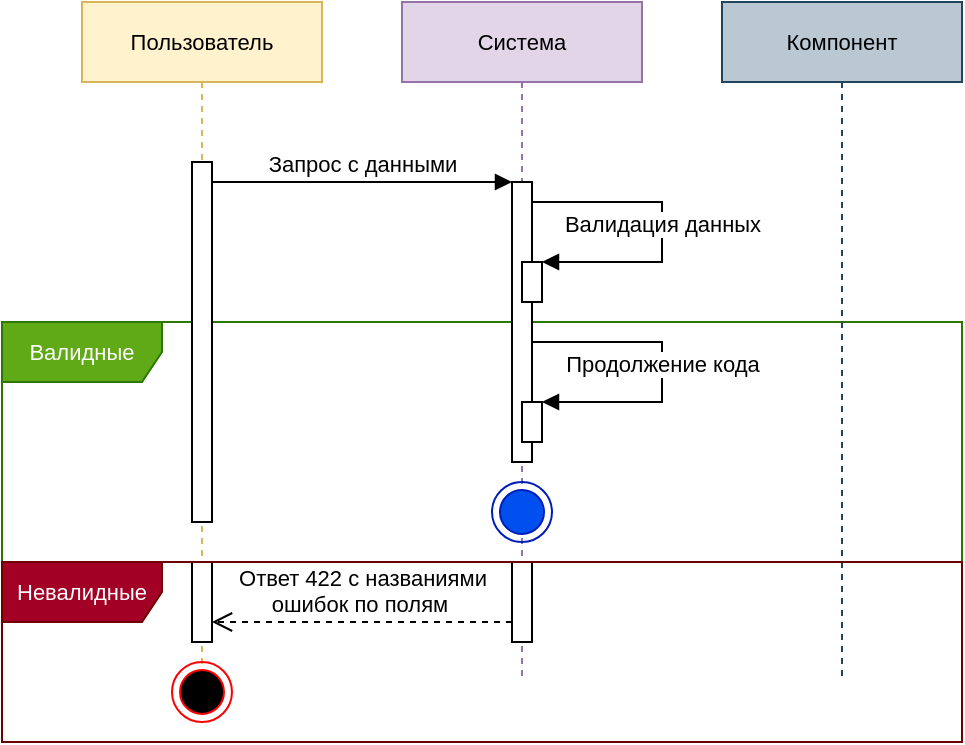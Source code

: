 <mxfile version="20.8.16" type="device" pages="7"><diagram id="5hUY4a6rSRuAbn3xXfLv" name="Общее: валидация"><mxGraphModel dx="989" dy="610" grid="1" gridSize="10" guides="1" tooltips="1" connect="1" arrows="1" fold="1" page="1" pageScale="1" pageWidth="827" pageHeight="1169" math="0" shadow="0"><root><mxCell id="0"/><mxCell id="1" parent="0"/><mxCell id="riDGh7yEwTsQt_LezZqx-1" value="Пользователь" style="shape=umlLifeline;perimeter=lifelinePerimeter;whiteSpace=wrap;html=1;container=0;collapsible=0;recursiveResize=0;outlineConnect=0;labelBackgroundColor=none;strokeColor=#d6b656;fontFamily=Helvetica;fontSize=11;fillColor=#fff2cc;" parent="1" vertex="1"><mxGeometry x="80" y="40" width="120" height="340" as="geometry"/></mxCell><mxCell id="riDGh7yEwTsQt_LezZqx-2" value="Валидные" style="shape=umlFrame;whiteSpace=wrap;html=1;labelBackgroundColor=none;strokeColor=#2D7600;fontFamily=Helvetica;fontSize=11;fillColor=#60a917;fontColor=#ffffff;width=80;height=30;" parent="1" vertex="1"><mxGeometry x="40" y="200" width="480" height="120" as="geometry"/></mxCell><mxCell id="riDGh7yEwTsQt_LezZqx-3" value="Компонент" style="shape=umlLifeline;perimeter=lifelinePerimeter;whiteSpace=wrap;html=1;container=1;collapsible=0;recursiveResize=0;outlineConnect=0;labelBackgroundColor=none;fontFamily=Helvetica;fontSize=11;fillColor=#bac8d3;strokeColor=#23445d;" parent="1" vertex="1"><mxGeometry x="400" y="40" width="120" height="340" as="geometry"/></mxCell><mxCell id="riDGh7yEwTsQt_LezZqx-4" value="Валидация данных" style="html=1;verticalAlign=bottom;endArrow=block;rounded=0;labelBackgroundColor=default;strokeColor=default;fontFamily=Helvetica;fontSize=11;fontColor=default;shape=connector;curved=0;" parent="riDGh7yEwTsQt_LezZqx-3" edge="1"><mxGeometry x="0.097" width="80" relative="1" as="geometry"><mxPoint x="-95" y="100" as="sourcePoint"/><mxPoint x="-90" y="130" as="targetPoint"/><Array as="points"><mxPoint x="-30" y="100"/><mxPoint x="-30" y="130"/><mxPoint x="-60" y="130"/></Array><mxPoint as="offset"/></mxGeometry></mxCell><mxCell id="riDGh7yEwTsQt_LezZqx-6" value="Система" style="shape=umlLifeline;perimeter=lifelinePerimeter;whiteSpace=wrap;html=1;container=1;collapsible=0;recursiveResize=0;outlineConnect=0;labelBackgroundColor=none;strokeColor=#9673a6;fontFamily=Helvetica;fontSize=11;fillColor=#e1d5e7;" parent="1" vertex="1"><mxGeometry x="240" y="40" width="120" height="340" as="geometry"/></mxCell><mxCell id="riDGh7yEwTsQt_LezZqx-7" value="" style="html=1;points=[];perimeter=orthogonalPerimeter;labelBackgroundColor=none;strokeColor=#000000;fontFamily=Helvetica;fontSize=11;fontColor=default;fillColor=default;" parent="riDGh7yEwTsQt_LezZqx-6" vertex="1"><mxGeometry x="55" y="90" width="10" height="140" as="geometry"/></mxCell><mxCell id="riDGh7yEwTsQt_LezZqx-10" value="" style="html=1;points=[];perimeter=orthogonalPerimeter;labelBackgroundColor=none;fontFamily=Helvetica;fontSize=11;" parent="riDGh7yEwTsQt_LezZqx-6" vertex="1"><mxGeometry x="60" y="130" width="10" height="20" as="geometry"/></mxCell><mxCell id="riDGh7yEwTsQt_LezZqx-26" value="" style="ellipse;html=1;shape=endState;labelBackgroundColor=none;fontFamily=Helvetica;fontSize=11;fillColor=#0050ef;fontColor=#ffffff;strokeColor=#001DBC;" parent="riDGh7yEwTsQt_LezZqx-6" vertex="1"><mxGeometry x="45" y="240" width="30" height="30" as="geometry"/></mxCell><mxCell id="riDGh7yEwTsQt_LezZqx-15" value="" style="html=1;points=[];perimeter=orthogonalPerimeter;labelBackgroundColor=none;strokeColor=#000000;fontFamily=Helvetica;fontSize=11;fontColor=default;fillColor=default;" parent="riDGh7yEwTsQt_LezZqx-6" vertex="1"><mxGeometry x="60" y="200" width="10" height="20" as="geometry"/></mxCell><mxCell id="riDGh7yEwTsQt_LezZqx-11" value="Запрос с данными" style="html=1;verticalAlign=bottom;endArrow=block;rounded=0;labelBackgroundColor=default;strokeColor=default;fontFamily=Helvetica;fontSize=11;fontColor=default;shape=connector;curved=0;" parent="1" source="riDGh7yEwTsQt_LezZqx-12" target="riDGh7yEwTsQt_LezZqx-7" edge="1"><mxGeometry x="0.003" width="80" relative="1" as="geometry"><mxPoint x="140" y="140" as="sourcePoint"/><mxPoint x="220" y="140" as="targetPoint"/><Array as="points"><mxPoint x="220" y="130"/></Array><mxPoint as="offset"/></mxGeometry></mxCell><mxCell id="riDGh7yEwTsQt_LezZqx-12" value="" style="html=1;points=[];perimeter=orthogonalPerimeter;labelBackgroundColor=none;strokeColor=#000000;fontFamily=Helvetica;fontSize=11;fontColor=default;fillColor=default;" parent="1" vertex="1"><mxGeometry x="135" y="120" width="10" height="180" as="geometry"/></mxCell><mxCell id="riDGh7yEwTsQt_LezZqx-21" value="" style="html=1;points=[];perimeter=orthogonalPerimeter;labelBackgroundColor=none;strokeColor=#000000;fontFamily=Helvetica;fontSize=11;fontColor=default;fillColor=default;" parent="1" vertex="1"><mxGeometry x="135" y="320" width="10" height="40" as="geometry"/></mxCell><mxCell id="riDGh7yEwTsQt_LezZqx-22" value="" style="html=1;points=[];perimeter=orthogonalPerimeter;labelBackgroundColor=none;strokeColor=#000000;fontFamily=Helvetica;fontSize=11;fontColor=default;fillColor=default;" parent="1" vertex="1"><mxGeometry x="295" y="320" width="10" height="40" as="geometry"/></mxCell><mxCell id="riDGh7yEwTsQt_LezZqx-23" value="Невалидные" style="shape=umlFrame;whiteSpace=wrap;html=1;labelBackgroundColor=none;strokeColor=#6F0000;fontFamily=Helvetica;fontSize=11;fillColor=#a20025;fontColor=#ffffff;width=80;height=30;" parent="1" vertex="1"><mxGeometry x="40" y="320" width="480" height="90" as="geometry"/></mxCell><mxCell id="riDGh7yEwTsQt_LezZqx-24" value="" style="ellipse;html=1;shape=endState;fillColor=#000000;strokeColor=#ff0000;labelBackgroundColor=none;fontFamily=Helvetica;fontSize=11;fontColor=default;" parent="1" vertex="1"><mxGeometry x="125" y="370" width="30" height="30" as="geometry"/></mxCell><mxCell id="riDGh7yEwTsQt_LezZqx-25" value="Ответ 422 с названиями&lt;br&gt;ошибок по полям&amp;nbsp;" style="html=1;verticalAlign=bottom;endArrow=open;dashed=1;endSize=8;rounded=0;labelBackgroundColor=default;strokeColor=default;fontFamily=Helvetica;fontSize=11;fontColor=default;shape=connector;curved=0;" parent="1" source="riDGh7yEwTsQt_LezZqx-22" target="riDGh7yEwTsQt_LezZqx-21" edge="1"><mxGeometry x="0.002" relative="1" as="geometry"><mxPoint x="250" y="370" as="sourcePoint"/><mxPoint x="150" y="370" as="targetPoint"/><Array as="points"><mxPoint x="220" y="350"/></Array><mxPoint as="offset"/></mxGeometry></mxCell><mxCell id="tt8SCKoS6anXERz75l3N-2" value="Продолжение кода" style="html=1;verticalAlign=bottom;endArrow=block;rounded=0;labelBackgroundColor=default;strokeColor=default;fontFamily=Helvetica;fontSize=11;fontColor=default;shape=connector;curved=0;" edge="1" parent="1"><mxGeometry x="0.097" width="80" relative="1" as="geometry"><mxPoint x="305" y="210" as="sourcePoint"/><mxPoint x="310" y="240" as="targetPoint"/><Array as="points"><mxPoint x="370" y="210"/><mxPoint x="370" y="240"/><mxPoint x="340" y="240"/></Array><mxPoint as="offset"/></mxGeometry></mxCell></root></mxGraphModel></diagram><diagram name="Общее: sanctum" id="thbt84SAuCWrtGQ53hXQ"><mxGraphModel dx="989" dy="610" grid="1" gridSize="10" guides="1" tooltips="1" connect="1" arrows="1" fold="1" page="1" pageScale="1" pageWidth="827" pageHeight="1169" math="0" shadow="0"><root><mxCell id="qztkcTzE_WuQUr65Bi1w-0"/><mxCell id="qztkcTzE_WuQUr65Bi1w-1" parent="qztkcTzE_WuQUr65Bi1w-0"/><mxCell id="qztkcTzE_WuQUr65Bi1w-2" value="Токен есть" style="shape=umlFrame;whiteSpace=wrap;html=1;labelBackgroundColor=none;strokeColor=#2D7600;fontFamily=Helvetica;fontSize=11;fillColor=#60a917;fontColor=#ffffff;width=80;height=27;movable=1;resizable=1;rotatable=1;deletable=1;editable=1;locked=0;connectable=1;" parent="qztkcTzE_WuQUr65Bi1w-1" vertex="1"><mxGeometry x="20" y="213" width="660" height="227" as="geometry"/></mxCell><mxCell id="qztkcTzE_WuQUr65Bi1w-3" value="Найден по токену" style="shape=umlFrame;whiteSpace=wrap;html=1;labelBackgroundColor=none;strokeColor=#2D7600;fontFamily=Helvetica;fontSize=11;fillColor=#60a917;fontColor=#ffffff;width=80;height=27;" parent="qztkcTzE_WuQUr65Bi1w-1" vertex="1"><mxGeometry x="30" y="250" width="640" height="90" as="geometry"/></mxCell><mxCell id="qztkcTzE_WuQUr65Bi1w-5" value="Пользователь" style="shape=umlLifeline;perimeter=lifelinePerimeter;whiteSpace=wrap;html=1;container=1;collapsible=0;recursiveResize=0;outlineConnect=0;labelBackgroundColor=none;strokeColor=#d6b656;fontFamily=Helvetica;fontSize=11;fillColor=#fff2cc;" parent="qztkcTzE_WuQUr65Bi1w-1" vertex="1"><mxGeometry x="80" y="40" width="120" height="490" as="geometry"/></mxCell><mxCell id="qztkcTzE_WuQUr65Bi1w-6" value="" style="html=1;points=[];perimeter=orthogonalPerimeter;labelBackgroundColor=none;strokeColor=#000000;fontFamily=Helvetica;fontSize=11;fontColor=default;fillColor=default;" parent="qztkcTzE_WuQUr65Bi1w-5" vertex="1"><mxGeometry x="55" y="80" width="10" height="220" as="geometry"/></mxCell><mxCell id="qztkcTzE_WuQUr65Bi1w-8" value="" style="html=1;points=[];perimeter=orthogonalPerimeter;labelBackgroundColor=none;strokeColor=#000000;fontFamily=Helvetica;fontSize=11;fontColor=default;fillColor=default;" parent="qztkcTzE_WuQUr65Bi1w-1" vertex="1"><mxGeometry x="135" y="440" width="10" height="40" as="geometry"/></mxCell><mxCell id="qztkcTzE_WuQUr65Bi1w-9" value="Не найден по токену" style="shape=umlFrame;whiteSpace=wrap;html=1;labelBackgroundColor=none;strokeColor=#6F0000;fontFamily=Helvetica;fontSize=11;fillColor=#a20025;fontColor=#ffffff;width=80;height=27;" parent="qztkcTzE_WuQUr65Bi1w-1" vertex="1"><mxGeometry x="30" y="340" width="640" height="90" as="geometry"/></mxCell><mxCell id="qztkcTzE_WuQUr65Bi1w-10" value="Токена нет" style="shape=umlFrame;whiteSpace=wrap;html=1;labelBackgroundColor=none;strokeColor=#6F0000;fontFamily=Helvetica;fontSize=11;fillColor=#a20025;fontColor=#ffffff;width=80;height=30;movable=1;resizable=1;rotatable=1;deletable=1;editable=1;locked=0;connectable=1;" parent="qztkcTzE_WuQUr65Bi1w-1" vertex="1"><mxGeometry x="20" y="440" width="660" height="90" as="geometry"/></mxCell><mxCell id="qztkcTzE_WuQUr65Bi1w-11" value="Система" style="shape=umlLifeline;perimeter=lifelinePerimeter;whiteSpace=wrap;html=1;container=1;collapsible=0;recursiveResize=0;outlineConnect=0;labelBackgroundColor=none;strokeColor=#9673a6;fontFamily=Helvetica;fontSize=11;fillColor=#e1d5e7;" parent="qztkcTzE_WuQUr65Bi1w-1" vertex="1"><mxGeometry x="240" y="40" width="120" height="490" as="geometry"/></mxCell><mxCell id="qztkcTzE_WuQUr65Bi1w-12" value="Проверка наличие &lt;br&gt;Bearer токена" style="html=1;verticalAlign=bottom;endArrow=block;rounded=0;labelBackgroundColor=default;strokeColor=default;fontFamily=Helvetica;fontSize=11;fontColor=default;shape=connector;curved=0;" parent="qztkcTzE_WuQUr65Bi1w-11" source="qztkcTzE_WuQUr65Bi1w-13" target="qztkcTzE_WuQUr65Bi1w-14" edge="1"><mxGeometry x="0.097" width="80" relative="1" as="geometry"><mxPoint x="64" y="110" as="sourcePoint"/><mxPoint x="130" y="150" as="targetPoint"/><Array as="points"><mxPoint x="130" y="100"/><mxPoint x="130" y="130"/><mxPoint x="100" y="130"/></Array><mxPoint as="offset"/></mxGeometry></mxCell><mxCell id="qztkcTzE_WuQUr65Bi1w-13" value="" style="html=1;points=[];perimeter=orthogonalPerimeter;labelBackgroundColor=none;strokeColor=#000000;fontFamily=Helvetica;fontSize=11;fontColor=default;fillColor=default;" parent="qztkcTzE_WuQUr65Bi1w-11" vertex="1"><mxGeometry x="55" y="90" width="10" height="160" as="geometry"/></mxCell><mxCell id="qztkcTzE_WuQUr65Bi1w-14" value="" style="html=1;points=[];perimeter=orthogonalPerimeter;labelBackgroundColor=none;strokeColor=#000000;fontFamily=Helvetica;fontSize=11;fontColor=default;fillColor=default;" parent="qztkcTzE_WuQUr65Bi1w-11" vertex="1"><mxGeometry x="60" y="130" width="10" height="20" as="geometry"/></mxCell><mxCell id="qztkcTzE_WuQUr65Bi1w-24" value="Продолжение запроса&lt;div&gt;со вложенным юзером&lt;/div&gt;" style="html=1;verticalAlign=bottom;endArrow=open;dashed=1;endSize=8;rounded=0;labelBackgroundColor=default;strokeColor=default;fontFamily=Helvetica;fontSize=11;fontColor=default;shape=connector;curved=0;" parent="qztkcTzE_WuQUr65Bi1w-11" edge="1" target="qztkcTzE_WuQUr65Bi1w-13"><mxGeometry x="0.002" relative="1" as="geometry"><mxPoint x="215" y="240" as="sourcePoint"/><mxPoint x="70" y="240" as="targetPoint"/><Array as="points"/><mxPoint as="offset"/></mxGeometry></mxCell><mxCell id="qztkcTzE_WuQUr65Bi1w-7" value="" style="ellipse;html=1;shape=endState;labelBackgroundColor=none;fontFamily=Helvetica;fontSize=11;fillColor=#e3c800;fontColor=#000000;strokeColor=#B09500;" parent="qztkcTzE_WuQUr65Bi1w-11" vertex="1"><mxGeometry x="45" y="260" width="30" height="30" as="geometry"/></mxCell><mxCell id="qztkcTzE_WuQUr65Bi1w-15" value="" style="html=1;points=[];perimeter=orthogonalPerimeter;labelBackgroundColor=none;strokeColor=#000000;fontFamily=Helvetica;fontSize=11;fontColor=default;fillColor=default;" parent="qztkcTzE_WuQUr65Bi1w-1" vertex="1"><mxGeometry x="295" y="440" width="10" height="40" as="geometry"/></mxCell><mxCell id="qztkcTzE_WuQUr65Bi1w-16" value="Запрос к защищённой &lt;br&gt;авторизацией функции" style="html=1;verticalAlign=bottom;endArrow=block;rounded=0;labelBackgroundColor=default;strokeColor=default;fontFamily=Helvetica;fontSize=11;fontColor=default;shape=connector;curved=0;" parent="qztkcTzE_WuQUr65Bi1w-1" source="qztkcTzE_WuQUr65Bi1w-6" target="qztkcTzE_WuQUr65Bi1w-13" edge="1"><mxGeometry x="0.003" width="80" relative="1" as="geometry"><mxPoint x="140" y="140" as="sourcePoint"/><mxPoint x="220" y="140" as="targetPoint"/><Array as="points"><mxPoint x="220" y="130"/></Array><mxPoint as="offset"/></mxGeometry></mxCell><mxCell id="qztkcTzE_WuQUr65Bi1w-17" value="Компонент аунтификации" style="shape=umlLifeline;perimeter=lifelinePerimeter;whiteSpace=wrap;html=1;container=1;collapsible=0;recursiveResize=0;outlineConnect=0;labelBackgroundColor=none;strokeColor=#d79b00;fontFamily=Helvetica;fontSize=11;fillColor=#ffe6cc;" parent="qztkcTzE_WuQUr65Bi1w-1" vertex="1"><mxGeometry x="400" y="40" width="120" height="490" as="geometry"/></mxCell><mxCell id="qztkcTzE_WuQUr65Bi1w-18" value="" style="html=1;points=[];perimeter=orthogonalPerimeter;labelBackgroundColor=none;strokeColor=#000000;fontFamily=Helvetica;fontSize=11;fontColor=default;fillColor=default;" parent="qztkcTzE_WuQUr65Bi1w-17" vertex="1"><mxGeometry x="55" y="190.75" width="10" height="59.25" as="geometry"/></mxCell><mxCell id="qztkcTzE_WuQUr65Bi1w-19" value="Отправка данных" style="html=1;verticalAlign=bottom;endArrow=block;rounded=0;labelBackgroundColor=default;strokeColor=default;fontFamily=Helvetica;fontSize=11;fontColor=default;shape=connector;curved=0;" parent="qztkcTzE_WuQUr65Bi1w-17" edge="1"><mxGeometry x="0.003" width="80" relative="1" as="geometry"><mxPoint x="-95" y="190" as="sourcePoint"/><mxPoint x="55" y="190" as="targetPoint"/><Array as="points"><mxPoint x="-20" y="190"/></Array><mxPoint as="offset"/></mxGeometry></mxCell><mxCell id="qztkcTzE_WuQUr65Bi1w-20" value="База данных" style="shape=umlLifeline;perimeter=lifelinePerimeter;whiteSpace=wrap;html=1;container=1;collapsible=0;recursiveResize=0;outlineConnect=0;labelBackgroundColor=none;strokeColor=#82b366;fontFamily=Helvetica;fontSize=11;fillColor=#d5e8d4;" parent="qztkcTzE_WuQUr65Bi1w-1" vertex="1"><mxGeometry x="560" y="40" width="120" height="490" as="geometry"/></mxCell><mxCell id="qztkcTzE_WuQUr65Bi1w-21" value="" style="html=1;points=[];perimeter=orthogonalPerimeter;labelBackgroundColor=none;strokeColor=#000000;fontFamily=Helvetica;fontSize=11;fontColor=default;fillColor=default;" parent="qztkcTzE_WuQUr65Bi1w-20" vertex="1"><mxGeometry x="55" y="200" width="10" height="40" as="geometry"/></mxCell><mxCell id="qztkcTzE_WuQUr65Bi1w-22" value="Поиск по токену" style="html=1;verticalAlign=bottom;endArrow=block;rounded=0;labelBackgroundColor=default;strokeColor=default;fontFamily=Helvetica;fontSize=11;fontColor=default;shape=connector;curved=0;" parent="qztkcTzE_WuQUr65Bi1w-1" edge="1"><mxGeometry x="0.003" width="80" relative="1" as="geometry"><mxPoint x="465" y="240" as="sourcePoint"/><mxPoint x="615" y="240" as="targetPoint"/><Array as="points"/><mxPoint as="offset"/></mxGeometry></mxCell><mxCell id="qztkcTzE_WuQUr65Bi1w-23" value="Ответ 401" style="html=1;verticalAlign=bottom;endArrow=open;dashed=1;endSize=8;rounded=0;labelBackgroundColor=default;strokeColor=default;fontFamily=Helvetica;fontSize=11;fontColor=default;shape=connector;curved=0;" parent="qztkcTzE_WuQUr65Bi1w-1" source="qztkcTzE_WuQUr65Bi1w-15" target="qztkcTzE_WuQUr65Bi1w-8" edge="1"><mxGeometry relative="1" as="geometry"><mxPoint x="250" y="490" as="sourcePoint"/><mxPoint x="150" y="490" as="targetPoint"/><Array as="points"><mxPoint x="220" y="470"/></Array><mxPoint as="offset"/></mxGeometry></mxCell><mxCell id="qztkcTzE_WuQUr65Bi1w-25" value="" style="html=1;verticalAlign=bottom;endArrow=open;dashed=1;endSize=8;rounded=0;labelBackgroundColor=default;strokeColor=default;fontFamily=Helvetica;fontSize=11;fontColor=default;shape=connector;curved=0;" parent="qztkcTzE_WuQUr65Bi1w-1" edge="1"><mxGeometry x="0.002" relative="1" as="geometry"><mxPoint x="613" y="270" as="sourcePoint"/><mxPoint x="465" y="270" as="targetPoint"/><Array as="points"><mxPoint x="518" y="270"/><mxPoint x="498" y="270"/></Array><mxPoint as="offset"/></mxGeometry></mxCell><mxCell id="qztkcTzE_WuQUr65Bi1w-26" value="Возвращение пользователя" style="edgeLabel;html=1;align=center;verticalAlign=middle;resizable=0;points=[];fontFamily=Helvetica;fontSize=11;fontColor=default;labelBackgroundColor=default;" parent="qztkcTzE_WuQUr65Bi1w-25" vertex="1" connectable="0"><mxGeometry x="-0.095" relative="1" as="geometry"><mxPoint x="-6" y="-10" as="offset"/></mxGeometry></mxCell><mxCell id="qztkcTzE_WuQUr65Bi1w-34" value="" style="ellipse;html=1;shape=endState;fillColor=#000000;strokeColor=#ff0000;labelBackgroundColor=none;fontFamily=Helvetica;fontSize=11;fontColor=default;direction=south;" parent="qztkcTzE_WuQUr65Bi1w-1" vertex="1"><mxGeometry x="125" y="390" width="30" height="30" as="geometry"/></mxCell><mxCell id="qztkcTzE_WuQUr65Bi1w-35" value="" style="html=1;points=[];perimeter=orthogonalPerimeter;labelBackgroundColor=none;strokeColor=#000000;fontFamily=Helvetica;fontSize=11;fontColor=default;fillColor=default;" parent="qztkcTzE_WuQUr65Bi1w-1" vertex="1"><mxGeometry x="615" y="340" width="10" height="30" as="geometry"/></mxCell><mxCell id="qztkcTzE_WuQUr65Bi1w-36" value="" style="html=1;verticalAlign=bottom;endArrow=open;dashed=1;endSize=8;rounded=0;labelBackgroundColor=default;strokeColor=default;fontFamily=Helvetica;fontSize=11;fontColor=default;shape=connector;curved=0;" parent="qztkcTzE_WuQUr65Bi1w-1" edge="1"><mxGeometry x="0.002" relative="1" as="geometry"><mxPoint x="615" y="358" as="sourcePoint"/><mxPoint x="467" y="358" as="targetPoint"/><Array as="points"><mxPoint x="520" y="358"/><mxPoint x="500" y="358"/></Array><mxPoint as="offset"/></mxGeometry></mxCell><mxCell id="qztkcTzE_WuQUr65Bi1w-37" value="null" style="edgeLabel;html=1;align=center;verticalAlign=middle;resizable=0;points=[];fontFamily=Helvetica;fontSize=11;fontColor=default;labelBackgroundColor=default;" parent="qztkcTzE_WuQUr65Bi1w-36" vertex="1" connectable="0"><mxGeometry x="-0.095" relative="1" as="geometry"><mxPoint x="-6" y="-10" as="offset"/></mxGeometry></mxCell><mxCell id="qztkcTzE_WuQUr65Bi1w-38" value="" style="html=1;points=[];perimeter=orthogonalPerimeter;labelBackgroundColor=none;strokeColor=#000000;fontFamily=Helvetica;fontSize=11;fontColor=default;fillColor=default;" parent="qztkcTzE_WuQUr65Bi1w-1" vertex="1"><mxGeometry x="455" y="340" width="10" height="40" as="geometry"/></mxCell><mxCell id="qztkcTzE_WuQUr65Bi1w-39" value="Ответ 401&amp;nbsp;" style="html=1;verticalAlign=bottom;endArrow=open;dashed=1;endSize=8;rounded=0;labelBackgroundColor=default;strokeColor=default;fontFamily=Helvetica;fontSize=11;fontColor=default;shape=connector;curved=0;" parent="qztkcTzE_WuQUr65Bi1w-1" edge="1"><mxGeometry x="0.002" relative="1" as="geometry"><mxPoint x="455" y="369.31" as="sourcePoint"/><mxPoint x="145" y="369.31" as="targetPoint"/><Array as="points"><mxPoint x="340" y="369.31"/></Array><mxPoint as="offset"/></mxGeometry></mxCell><mxCell id="qztkcTzE_WuQUr65Bi1w-40" value="" style="html=1;points=[];perimeter=orthogonalPerimeter;labelBackgroundColor=none;strokeColor=#000000;fontFamily=Helvetica;fontSize=11;fontColor=default;fillColor=default;" parent="qztkcTzE_WuQUr65Bi1w-1" vertex="1"><mxGeometry x="135" y="340" width="10" height="40" as="geometry"/></mxCell><mxCell id="qztkcTzE_WuQUr65Bi1w-41" value="" style="endArrow=none;dashed=1;html=1;rounded=0;labelBackgroundColor=default;strokeColor=#d6b656;fontFamily=Helvetica;fontSize=11;fontColor=default;shape=connector;curved=0;fillColor=#fff2cc;" parent="qztkcTzE_WuQUr65Bi1w-1" target="qztkcTzE_WuQUr65Bi1w-42" edge="1"><mxGeometry width="50" height="50" relative="1" as="geometry"><mxPoint x="140" y="500" as="sourcePoint"/><mxPoint x="139.66" y="440" as="targetPoint"/><Array as="points"/></mxGeometry></mxCell><mxCell id="qztkcTzE_WuQUr65Bi1w-42" value="" style="ellipse;html=1;shape=endState;fillColor=#000000;strokeColor=#ff0000;labelBackgroundColor=none;fontFamily=Helvetica;fontSize=11;fontColor=default;" parent="qztkcTzE_WuQUr65Bi1w-1" vertex="1"><mxGeometry x="125" y="490" width="30" height="30" as="geometry"/></mxCell></root></mxGraphModel></diagram><diagram name="Auth: регист" id="QpnwPIb1PToDXOjvijH9"><mxGraphModel dx="989" dy="610" grid="1" gridSize="10" guides="1" tooltips="1" connect="1" arrows="1" fold="1" page="1" pageScale="1" pageWidth="827" pageHeight="1169" math="0" shadow="0"><root><mxCell id="0"/><mxCell id="1" parent="0"/><mxCell id="ZyQa1MiQALtBTNMkS7W8-4" value="Система" style="shape=umlLifeline;perimeter=lifelinePerimeter;whiteSpace=wrap;html=1;container=1;collapsible=0;recursiveResize=0;outlineConnect=0;labelBackgroundColor=none;strokeColor=#9673a6;fontFamily=Helvetica;fontSize=11;fillColor=#e1d5e7;" parent="1" vertex="1"><mxGeometry x="200" y="40" width="120" height="370" as="geometry"/></mxCell><mxCell id="ZyQa1MiQALtBTNMkS7W8-10" value="Валидация данных&lt;br&gt;(Общее: валидация)" style="html=1;verticalAlign=bottom;endArrow=block;rounded=0;labelBackgroundColor=default;strokeColor=default;fontFamily=Helvetica;fontSize=11;fontColor=default;shape=connector;curved=0;" parent="ZyQa1MiQALtBTNMkS7W8-4" source="ZyQa1MiQALtBTNMkS7W8-5" target="ZyQa1MiQALtBTNMkS7W8-28" edge="1"><mxGeometry x="0.097" width="80" relative="1" as="geometry"><mxPoint x="64" y="110" as="sourcePoint"/><mxPoint x="130" y="150" as="targetPoint"/><Array as="points"><mxPoint x="130" y="100"/><mxPoint x="130" y="130"/><mxPoint x="100" y="130"/></Array><mxPoint as="offset"/></mxGeometry></mxCell><mxCell id="ZyQa1MiQALtBTNMkS7W8-5" value="" style="html=1;points=[];perimeter=orthogonalPerimeter;labelBackgroundColor=none;strokeColor=#000000;fontFamily=Helvetica;fontSize=11;fontColor=default;fillColor=default;" parent="ZyQa1MiQALtBTNMkS7W8-4" vertex="1"><mxGeometry x="55" y="90" width="10" height="110" as="geometry"/></mxCell><mxCell id="ZyQa1MiQALtBTNMkS7W8-28" value="" style="html=1;points=[];perimeter=orthogonalPerimeter;labelBackgroundColor=none;strokeColor=#001DBC;fontFamily=Helvetica;fontSize=11;fontColor=#ffffff;fillColor=#0050ef;" parent="ZyQa1MiQALtBTNMkS7W8-4" vertex="1"><mxGeometry x="60" y="130" width="10" height="20" as="geometry"/></mxCell><mxCell id="ZyQa1MiQALtBTNMkS7W8-2" value="Пользователь" style="shape=umlLifeline;perimeter=lifelinePerimeter;whiteSpace=wrap;html=1;container=1;collapsible=0;recursiveResize=0;outlineConnect=0;labelBackgroundColor=none;strokeColor=#d6b656;fontFamily=Helvetica;fontSize=11;fillColor=#fff2cc;" parent="1" vertex="1"><mxGeometry x="40" y="40" width="120" height="360" as="geometry"/></mxCell><mxCell id="ZyQa1MiQALtBTNMkS7W8-3" value="" style="html=1;points=[];perimeter=orthogonalPerimeter;labelBackgroundColor=none;strokeColor=#000000;fontFamily=Helvetica;fontSize=11;fontColor=default;fillColor=default;" parent="ZyQa1MiQALtBTNMkS7W8-2" vertex="1"><mxGeometry x="55" y="80" width="10" height="260" as="geometry"/></mxCell><mxCell id="ZyQa1MiQALtBTNMkS7W8-7" value="Запрос регистрации" style="html=1;verticalAlign=bottom;endArrow=block;rounded=0;labelBackgroundColor=default;strokeColor=default;fontFamily=Helvetica;fontSize=11;fontColor=default;shape=connector;curved=0;" parent="1" source="ZyQa1MiQALtBTNMkS7W8-3" target="ZyQa1MiQALtBTNMkS7W8-5" edge="1"><mxGeometry x="0.003" width="80" relative="1" as="geometry"><mxPoint x="100" y="140" as="sourcePoint"/><mxPoint x="180" y="140" as="targetPoint"/><Array as="points"><mxPoint x="180" y="130"/></Array><mxPoint as="offset"/></mxGeometry></mxCell><mxCell id="ZyQa1MiQALtBTNMkS7W8-8" value="Компонент аунтификации" style="shape=umlLifeline;perimeter=lifelinePerimeter;whiteSpace=wrap;html=1;container=1;collapsible=0;recursiveResize=0;outlineConnect=0;labelBackgroundColor=none;strokeColor=#d79b00;fontFamily=Helvetica;fontSize=11;fillColor=#ffe6cc;" parent="1" vertex="1"><mxGeometry x="360" y="40" width="120" height="370" as="geometry"/></mxCell><mxCell id="ZyQa1MiQALtBTNMkS7W8-9" value="" style="html=1;points=[];perimeter=orthogonalPerimeter;labelBackgroundColor=none;strokeColor=#000000;fontFamily=Helvetica;fontSize=11;fontColor=default;fillColor=default;" parent="ZyQa1MiQALtBTNMkS7W8-8" vertex="1"><mxGeometry x="55" y="190.75" width="10" height="149.25" as="geometry"/></mxCell><mxCell id="ZyQa1MiQALtBTNMkS7W8-29" value="" style="html=1;points=[];perimeter=orthogonalPerimeter;labelBackgroundColor=none;strokeColor=#000000;fontFamily=Helvetica;fontSize=11;fontColor=default;fillColor=default;" parent="ZyQa1MiQALtBTNMkS7W8-8" vertex="1"><mxGeometry x="60" y="270" width="10" height="20" as="geometry"/></mxCell><mxCell id="ZyQa1MiQALtBTNMkS7W8-30" value="Генерация токена" style="html=1;verticalAlign=bottom;endArrow=block;rounded=0;labelBackgroundColor=default;strokeColor=default;fontFamily=Helvetica;fontSize=11;fontColor=default;shape=connector;curved=0;" parent="ZyQa1MiQALtBTNMkS7W8-8" target="ZyQa1MiQALtBTNMkS7W8-29" edge="1"><mxGeometry x="0.097" width="80" relative="1" as="geometry"><mxPoint x="65.0" y="240.0" as="sourcePoint"/><mxPoint x="135" y="290" as="targetPoint"/><Array as="points"><mxPoint x="135" y="240"/><mxPoint x="135" y="270"/><mxPoint x="105" y="270"/></Array><mxPoint as="offset"/></mxGeometry></mxCell><mxCell id="ZyQa1MiQALtBTNMkS7W8-32" value="Отправка данных" style="html=1;verticalAlign=bottom;endArrow=block;rounded=0;labelBackgroundColor=default;strokeColor=default;fontFamily=Helvetica;fontSize=11;fontColor=default;shape=connector;curved=0;" parent="ZyQa1MiQALtBTNMkS7W8-8" edge="1"><mxGeometry x="0.003" width="80" relative="1" as="geometry"><mxPoint x="-95" y="190" as="sourcePoint"/><mxPoint x="55" y="190" as="targetPoint"/><Array as="points"><mxPoint x="-20" y="190"/></Array><mxPoint as="offset"/></mxGeometry></mxCell><mxCell id="ZyQa1MiQALtBTNMkS7W8-11" value="База данных" style="shape=umlLifeline;perimeter=lifelinePerimeter;whiteSpace=wrap;html=1;container=1;collapsible=0;recursiveResize=0;outlineConnect=0;labelBackgroundColor=none;strokeColor=#82b366;fontFamily=Helvetica;fontSize=11;fillColor=#d5e8d4;" parent="1" vertex="1"><mxGeometry x="520" y="40" width="120" height="370" as="geometry"/></mxCell><mxCell id="ZyQa1MiQALtBTNMkS7W8-12" value="" style="html=1;points=[];perimeter=orthogonalPerimeter;labelBackgroundColor=none;strokeColor=#000000;fontFamily=Helvetica;fontSize=11;fontColor=default;fillColor=default;" parent="ZyQa1MiQALtBTNMkS7W8-11" vertex="1"><mxGeometry x="55" y="200" width="10" height="30" as="geometry"/></mxCell><mxCell id="ZyQa1MiQALtBTNMkS7W8-35" value="" style="html=1;points=[];perimeter=orthogonalPerimeter;labelBackgroundColor=none;strokeColor=#000000;fontFamily=Helvetica;fontSize=11;fontColor=default;fillColor=default;" parent="ZyQa1MiQALtBTNMkS7W8-11" vertex="1"><mxGeometry x="55" y="300" width="10" height="30" as="geometry"/></mxCell><mxCell id="ZyQa1MiQALtBTNMkS7W8-36" value="Запись токена" style="html=1;verticalAlign=bottom;endArrow=block;rounded=0;labelBackgroundColor=default;strokeColor=default;fontFamily=Helvetica;fontSize=11;fontColor=default;shape=connector;curved=0;" parent="ZyQa1MiQALtBTNMkS7W8-11" edge="1"><mxGeometry x="0.003" width="80" relative="1" as="geometry"><mxPoint x="-95" y="300" as="sourcePoint"/><mxPoint x="55" y="300" as="targetPoint"/><Array as="points"><mxPoint x="-20" y="300"/></Array><mxPoint as="offset"/></mxGeometry></mxCell><mxCell id="ZyQa1MiQALtBTNMkS7W8-6" value="" style="ellipse;html=1;shape=endState;fillColor=#000000;strokeColor=#ff0000;labelBackgroundColor=none;fontFamily=Helvetica;fontSize=11;fontColor=default;" parent="1" vertex="1"><mxGeometry x="85" y="390" width="30" height="30" as="geometry"/></mxCell><mxCell id="ZyQa1MiQALtBTNMkS7W8-33" value="Запись пользователя" style="html=1;verticalAlign=bottom;endArrow=block;rounded=0;labelBackgroundColor=default;strokeColor=default;fontFamily=Helvetica;fontSize=11;fontColor=default;shape=connector;curved=0;" parent="1" edge="1"><mxGeometry x="0.003" width="80" relative="1" as="geometry"><mxPoint x="425" y="240" as="sourcePoint"/><mxPoint x="575" y="240" as="targetPoint"/><Array as="points"/><mxPoint as="offset"/></mxGeometry></mxCell><mxCell id="ZyQa1MiQALtBTNMkS7W8-34" value="ID пользователя" style="html=1;verticalAlign=bottom;endArrow=open;dashed=1;endSize=8;rounded=0;labelBackgroundColor=default;strokeColor=default;fontFamily=Helvetica;fontSize=11;fontColor=default;shape=connector;curved=0;" parent="1" edge="1"><mxGeometry x="0.002" relative="1" as="geometry"><mxPoint x="573" y="260" as="sourcePoint"/><mxPoint x="425" y="260" as="targetPoint"/><Array as="points"><mxPoint x="478" y="260"/><mxPoint x="458" y="260"/></Array><mxPoint as="offset"/></mxGeometry></mxCell><mxCell id="ZyQa1MiQALtBTNMkS7W8-37" value="return" style="html=1;verticalAlign=bottom;endArrow=open;dashed=1;endSize=8;rounded=0;labelBackgroundColor=default;strokeColor=default;fontFamily=Helvetica;fontSize=11;fontColor=default;shape=connector;curved=0;" parent="1" source="ZyQa1MiQALtBTNMkS7W8-35" target="ZyQa1MiQALtBTNMkS7W8-9" edge="1"><mxGeometry x="0.002" relative="1" as="geometry"><mxPoint x="580" y="360" as="sourcePoint"/><mxPoint x="427" y="354.66" as="targetPoint"/><Array as="points"><mxPoint x="460" y="360"/></Array><mxPoint as="offset"/></mxGeometry></mxCell><mxCell id="ZyQa1MiQALtBTNMkS7W8-38" value="Ответ 201 с токеном &lt;br&gt;и данными пользователя&amp;nbsp;" style="html=1;verticalAlign=bottom;endArrow=open;dashed=1;endSize=8;rounded=0;labelBackgroundColor=default;strokeColor=default;fontFamily=Helvetica;fontSize=11;fontColor=default;shape=connector;curved=0;" parent="1" source="ZyQa1MiQALtBTNMkS7W8-9" target="ZyQa1MiQALtBTNMkS7W8-3" edge="1"><mxGeometry x="0.002" relative="1" as="geometry"><mxPoint x="420" y="370" as="sourcePoint"/><mxPoint x="265" y="370" as="targetPoint"/><Array as="points"><mxPoint x="300" y="370"/></Array><mxPoint as="offset"/></mxGeometry></mxCell></root></mxGraphModel></diagram><diagram name="Auth: вход" id="6tWZORZpQ4TablFQ58kX"><mxGraphModel dx="989" dy="610" grid="1" gridSize="10" guides="1" tooltips="1" connect="1" arrows="1" fold="1" page="1" pageScale="1" pageWidth="827" pageHeight="1169" math="0" shadow="0"><root><mxCell id="xr28nWPG8yyI2F2qxfWe-0"/><mxCell id="xr28nWPG8yyI2F2qxfWe-1" parent="xr28nWPG8yyI2F2qxfWe-0"/><mxCell id="xr28nWPG8yyI2F2qxfWe-3" value="Найден по логину" style="shape=umlFrame;whiteSpace=wrap;html=1;labelBackgroundColor=none;strokeColor=#2D7600;fontFamily=Helvetica;fontSize=11;fillColor=#60a917;fontColor=#ffffff;width=80;height=27;" parent="xr28nWPG8yyI2F2qxfWe-1" vertex="1"><mxGeometry x="30" y="250" width="640" height="360" as="geometry"/></mxCell><mxCell id="xr28nWPG8yyI2F2qxfWe-4" value="Пароль совпадает" style="shape=umlFrame;whiteSpace=wrap;html=1;labelBackgroundColor=none;strokeColor=#2D7600;fontFamily=Helvetica;fontSize=11;fillColor=#60a917;fontColor=#ffffff;width=80;height=27;" parent="xr28nWPG8yyI2F2qxfWe-1" vertex="1"><mxGeometry x="40" y="350" width="620" height="170" as="geometry"/></mxCell><mxCell id="xr28nWPG8yyI2F2qxfWe-5" value="Пользователь" style="shape=umlLifeline;perimeter=lifelinePerimeter;whiteSpace=wrap;html=1;container=1;collapsible=0;recursiveResize=0;outlineConnect=0;labelBackgroundColor=none;strokeColor=#d6b656;fontFamily=Helvetica;fontSize=11;fillColor=#fff2cc;" parent="xr28nWPG8yyI2F2qxfWe-1" vertex="1"><mxGeometry x="80" y="40" width="120" height="660" as="geometry"/></mxCell><mxCell id="xr28nWPG8yyI2F2qxfWe-6" value="" style="html=1;points=[];perimeter=orthogonalPerimeter;labelBackgroundColor=none;strokeColor=#000000;fontFamily=Helvetica;fontSize=11;fontColor=default;fillColor=default;" parent="xr28nWPG8yyI2F2qxfWe-5" vertex="1"><mxGeometry x="55" y="80" width="10" height="350" as="geometry"/></mxCell><mxCell id="xr28nWPG8yyI2F2qxfWe-7" value="" style="ellipse;html=1;shape=endState;fillColor=#000000;strokeColor=#ff0000;labelBackgroundColor=none;fontFamily=Helvetica;fontSize=11;fontColor=default;" parent="xr28nWPG8yyI2F2qxfWe-5" vertex="1"><mxGeometry x="45" y="440" width="30" height="30" as="geometry"/></mxCell><mxCell id="xr28nWPG8yyI2F2qxfWe-9" value="Не найден по логину" style="shape=umlFrame;whiteSpace=wrap;html=1;labelBackgroundColor=none;strokeColor=#6F0000;fontFamily=Helvetica;fontSize=11;fillColor=#a20025;fontColor=#ffffff;width=80;height=27;" parent="xr28nWPG8yyI2F2qxfWe-1" vertex="1"><mxGeometry x="30" y="610" width="640" height="90" as="geometry"/></mxCell><mxCell id="xr28nWPG8yyI2F2qxfWe-11" value="Система" style="shape=umlLifeline;perimeter=lifelinePerimeter;whiteSpace=wrap;html=1;container=1;collapsible=0;recursiveResize=0;outlineConnect=0;labelBackgroundColor=none;strokeColor=#9673a6;fontFamily=Helvetica;fontSize=11;fillColor=#e1d5e7;" parent="xr28nWPG8yyI2F2qxfWe-1" vertex="1"><mxGeometry x="240" y="40" width="120" height="660" as="geometry"/></mxCell><mxCell id="xr28nWPG8yyI2F2qxfWe-12" value="Валидация данных&lt;br&gt;(Общее: валидация)" style="html=1;verticalAlign=bottom;endArrow=block;rounded=0;labelBackgroundColor=default;strokeColor=default;fontFamily=Helvetica;fontSize=11;fontColor=default;shape=connector;curved=0;" parent="xr28nWPG8yyI2F2qxfWe-11" source="xr28nWPG8yyI2F2qxfWe-13" target="xr28nWPG8yyI2F2qxfWe-14" edge="1"><mxGeometry x="0.097" width="80" relative="1" as="geometry"><mxPoint x="64" y="110" as="sourcePoint"/><mxPoint x="130" y="150" as="targetPoint"/><Array as="points"><mxPoint x="130" y="100"/><mxPoint x="130" y="130"/><mxPoint x="100" y="130"/></Array><mxPoint as="offset"/></mxGeometry></mxCell><mxCell id="xr28nWPG8yyI2F2qxfWe-13" value="" style="html=1;points=[];perimeter=orthogonalPerimeter;labelBackgroundColor=none;strokeColor=#000000;fontFamily=Helvetica;fontSize=11;fontColor=default;fillColor=default;" parent="xr28nWPG8yyI2F2qxfWe-11" vertex="1"><mxGeometry x="55" y="90" width="10" height="110" as="geometry"/></mxCell><mxCell id="xr28nWPG8yyI2F2qxfWe-14" value="" style="html=1;points=[];perimeter=orthogonalPerimeter;labelBackgroundColor=none;strokeColor=#001DBC;fontFamily=Helvetica;fontSize=11;fontColor=#ffffff;fillColor=#0050ef;" parent="xr28nWPG8yyI2F2qxfWe-11" vertex="1"><mxGeometry x="60" y="130" width="10" height="20" as="geometry"/></mxCell><mxCell id="xr28nWPG8yyI2F2qxfWe-16" value="Запрос авторизации" style="html=1;verticalAlign=bottom;endArrow=block;rounded=0;labelBackgroundColor=default;strokeColor=default;fontFamily=Helvetica;fontSize=11;fontColor=default;shape=connector;curved=0;" parent="xr28nWPG8yyI2F2qxfWe-1" source="xr28nWPG8yyI2F2qxfWe-6" target="xr28nWPG8yyI2F2qxfWe-13" edge="1"><mxGeometry x="0.003" width="80" relative="1" as="geometry"><mxPoint x="140" y="140" as="sourcePoint"/><mxPoint x="220" y="140" as="targetPoint"/><Array as="points"><mxPoint x="220" y="130"/></Array><mxPoint as="offset"/></mxGeometry></mxCell><mxCell id="xr28nWPG8yyI2F2qxfWe-17" value="Компонент аунтификации" style="shape=umlLifeline;perimeter=lifelinePerimeter;whiteSpace=wrap;html=1;container=1;collapsible=0;recursiveResize=0;outlineConnect=0;labelBackgroundColor=none;strokeColor=#d79b00;fontFamily=Helvetica;fontSize=11;fillColor=#ffe6cc;" parent="xr28nWPG8yyI2F2qxfWe-1" vertex="1"><mxGeometry x="400" y="40" width="120" height="660" as="geometry"/></mxCell><mxCell id="xr28nWPG8yyI2F2qxfWe-18" value="" style="html=1;points=[];perimeter=orthogonalPerimeter;labelBackgroundColor=none;strokeColor=#000000;fontFamily=Helvetica;fontSize=11;fontColor=default;fillColor=default;" parent="xr28nWPG8yyI2F2qxfWe-17" vertex="1"><mxGeometry x="55" y="190.75" width="10" height="239.25" as="geometry"/></mxCell><mxCell id="xr28nWPG8yyI2F2qxfWe-19" value="Отправка данных" style="html=1;verticalAlign=bottom;endArrow=block;rounded=0;labelBackgroundColor=default;strokeColor=default;fontFamily=Helvetica;fontSize=11;fontColor=default;shape=connector;curved=0;" parent="xr28nWPG8yyI2F2qxfWe-17" edge="1"><mxGeometry x="0.003" width="80" relative="1" as="geometry"><mxPoint x="-95" y="190" as="sourcePoint"/><mxPoint x="55" y="190" as="targetPoint"/><Array as="points"><mxPoint x="-20" y="190"/></Array><mxPoint as="offset"/></mxGeometry></mxCell><mxCell id="xr28nWPG8yyI2F2qxfWe-20" value="База данных" style="shape=umlLifeline;perimeter=lifelinePerimeter;whiteSpace=wrap;html=1;container=1;collapsible=0;recursiveResize=0;outlineConnect=0;labelBackgroundColor=none;strokeColor=#82b366;fontFamily=Helvetica;fontSize=11;fillColor=#d5e8d4;" parent="xr28nWPG8yyI2F2qxfWe-1" vertex="1"><mxGeometry x="560" y="40" width="120" height="660" as="geometry"/></mxCell><mxCell id="xr28nWPG8yyI2F2qxfWe-21" value="" style="html=1;points=[];perimeter=orthogonalPerimeter;labelBackgroundColor=none;strokeColor=#000000;fontFamily=Helvetica;fontSize=11;fontColor=default;fillColor=default;" parent="xr28nWPG8yyI2F2qxfWe-20" vertex="1"><mxGeometry x="55" y="200" width="10" height="70" as="geometry"/></mxCell><mxCell id="xr28nWPG8yyI2F2qxfWe-22" value="Поиск по логину" style="html=1;verticalAlign=bottom;endArrow=block;rounded=0;labelBackgroundColor=default;strokeColor=default;fontFamily=Helvetica;fontSize=11;fontColor=default;shape=connector;curved=0;" parent="xr28nWPG8yyI2F2qxfWe-1" edge="1"><mxGeometry x="0.003" width="80" relative="1" as="geometry"><mxPoint x="465" y="240" as="sourcePoint"/><mxPoint x="615" y="240" as="targetPoint"/><Array as="points"/><mxPoint as="offset"/></mxGeometry></mxCell><mxCell id="xr28nWPG8yyI2F2qxfWe-24" value="Ответ 200 с токеном &lt;br&gt;и данными пользователя (с ролью)&amp;nbsp;" style="html=1;verticalAlign=bottom;endArrow=open;dashed=1;endSize=8;rounded=0;labelBackgroundColor=default;strokeColor=default;fontFamily=Helvetica;fontSize=11;fontColor=default;shape=connector;curved=0;" parent="xr28nWPG8yyI2F2qxfWe-1" edge="1"><mxGeometry x="0.002" relative="1" as="geometry"><mxPoint x="455" y="460" as="sourcePoint"/><mxPoint x="145" y="460" as="targetPoint"/><Array as="points"><mxPoint x="340" y="460"/></Array><mxPoint as="offset"/></mxGeometry></mxCell><mxCell id="xr28nWPG8yyI2F2qxfWe-25" value="" style="html=1;verticalAlign=bottom;endArrow=open;dashed=1;endSize=8;rounded=0;labelBackgroundColor=default;strokeColor=default;fontFamily=Helvetica;fontSize=11;fontColor=default;shape=connector;curved=0;" parent="xr28nWPG8yyI2F2qxfWe-1" edge="1"><mxGeometry x="0.002" relative="1" as="geometry"><mxPoint x="613" y="270" as="sourcePoint"/><mxPoint x="465" y="270" as="targetPoint"/><Array as="points"><mxPoint x="518" y="270"/><mxPoint x="498" y="270"/></Array><mxPoint as="offset"/></mxGeometry></mxCell><mxCell id="xr28nWPG8yyI2F2qxfWe-26" value="Возвращение пользователя" style="edgeLabel;html=1;align=center;verticalAlign=middle;resizable=0;points=[];fontFamily=Helvetica;fontSize=11;fontColor=default;labelBackgroundColor=default;" parent="xr28nWPG8yyI2F2qxfWe-25" vertex="1" connectable="0"><mxGeometry x="-0.095" relative="1" as="geometry"><mxPoint x="-6" y="-10" as="offset"/></mxGeometry></mxCell><mxCell id="xr28nWPG8yyI2F2qxfWe-27" value="Проверка пароля&lt;br&gt;&amp;nbsp;с хешем в БД" style="html=1;verticalAlign=bottom;endArrow=block;rounded=0;labelBackgroundColor=default;strokeColor=default;fontFamily=Helvetica;fontSize=11;fontColor=default;shape=connector;curved=0;" parent="xr28nWPG8yyI2F2qxfWe-1" target="xr28nWPG8yyI2F2qxfWe-28" edge="1"><mxGeometry x="0.097" width="80" relative="1" as="geometry"><mxPoint x="465" y="290" as="sourcePoint"/><mxPoint x="530" y="340" as="targetPoint"/><Array as="points"><mxPoint x="530" y="290"/><mxPoint x="530" y="320"/><mxPoint x="500" y="320"/></Array><mxPoint as="offset"/></mxGeometry></mxCell><mxCell id="xr28nWPG8yyI2F2qxfWe-28" value="" style="html=1;points=[];perimeter=orthogonalPerimeter;labelBackgroundColor=none;strokeColor=#000000;fontFamily=Helvetica;fontSize=11;fontColor=default;fillColor=default;" parent="xr28nWPG8yyI2F2qxfWe-1" vertex="1"><mxGeometry x="460" y="320" width="10" height="20" as="geometry"/></mxCell><mxCell id="xr28nWPG8yyI2F2qxfWe-29" value="Пароль не совпадает" style="shape=umlFrame;whiteSpace=wrap;html=1;labelBackgroundColor=none;strokeColor=#6F0000;fontFamily=Helvetica;fontSize=11;fillColor=#a20025;fontColor=#ffffff;width=80;height=27;" parent="xr28nWPG8yyI2F2qxfWe-1" vertex="1"><mxGeometry x="40" y="520" width="620" height="80" as="geometry"/></mxCell><mxCell id="xr28nWPG8yyI2F2qxfWe-30" value="" style="html=1;points=[];perimeter=orthogonalPerimeter;labelBackgroundColor=none;strokeColor=#000000;fontFamily=Helvetica;fontSize=11;fontColor=default;fillColor=default;" parent="xr28nWPG8yyI2F2qxfWe-1" vertex="1"><mxGeometry x="135" y="520" width="10" height="30" as="geometry"/></mxCell><mxCell id="xr28nWPG8yyI2F2qxfWe-31" value="" style="ellipse;html=1;shape=endState;fillColor=#000000;strokeColor=#ff0000;labelBackgroundColor=none;fontFamily=Helvetica;fontSize=11;fontColor=default;" parent="xr28nWPG8yyI2F2qxfWe-1" vertex="1"><mxGeometry x="125" y="560" width="30" height="30" as="geometry"/></mxCell><mxCell id="xr28nWPG8yyI2F2qxfWe-32" value="Ответ 401&amp;nbsp;" style="html=1;verticalAlign=bottom;endArrow=open;dashed=1;endSize=8;rounded=0;labelBackgroundColor=default;strokeColor=default;fontFamily=Helvetica;fontSize=11;fontColor=default;shape=connector;curved=0;" parent="xr28nWPG8yyI2F2qxfWe-1" edge="1"><mxGeometry x="0.002" relative="1" as="geometry"><mxPoint x="455" y="539.66" as="sourcePoint"/><mxPoint x="145" y="539.66" as="targetPoint"/><Array as="points"><mxPoint x="340" y="539.66"/></Array><mxPoint as="offset"/></mxGeometry></mxCell><mxCell id="xr28nWPG8yyI2F2qxfWe-33" value="" style="html=1;points=[];perimeter=orthogonalPerimeter;labelBackgroundColor=none;strokeColor=#000000;fontFamily=Helvetica;fontSize=11;fontColor=default;fillColor=default;" parent="xr28nWPG8yyI2F2qxfWe-1" vertex="1"><mxGeometry x="455" y="520" width="10" height="30" as="geometry"/></mxCell><mxCell id="xr28nWPG8yyI2F2qxfWe-34" value="" style="ellipse;html=1;shape=endState;fillColor=#000000;strokeColor=#ff0000;labelBackgroundColor=none;fontFamily=Helvetica;fontSize=11;fontColor=default;direction=south;" parent="xr28nWPG8yyI2F2qxfWe-1" vertex="1"><mxGeometry x="125" y="660" width="30" height="30" as="geometry"/></mxCell><mxCell id="xr28nWPG8yyI2F2qxfWe-35" value="" style="html=1;points=[];perimeter=orthogonalPerimeter;labelBackgroundColor=none;strokeColor=#000000;fontFamily=Helvetica;fontSize=11;fontColor=default;fillColor=default;" parent="xr28nWPG8yyI2F2qxfWe-1" vertex="1"><mxGeometry x="615" y="610" width="10" height="30" as="geometry"/></mxCell><mxCell id="xr28nWPG8yyI2F2qxfWe-36" value="" style="html=1;verticalAlign=bottom;endArrow=open;dashed=1;endSize=8;rounded=0;labelBackgroundColor=default;strokeColor=default;fontFamily=Helvetica;fontSize=11;fontColor=default;shape=connector;curved=0;" parent="xr28nWPG8yyI2F2qxfWe-1" edge="1"><mxGeometry x="0.002" relative="1" as="geometry"><mxPoint x="615" y="628" as="sourcePoint"/><mxPoint x="467" y="628" as="targetPoint"/><Array as="points"><mxPoint x="520" y="628"/><mxPoint x="500" y="628"/></Array><mxPoint as="offset"/></mxGeometry></mxCell><mxCell id="xr28nWPG8yyI2F2qxfWe-37" value="null" style="edgeLabel;html=1;align=center;verticalAlign=middle;resizable=0;points=[];fontFamily=Helvetica;fontSize=11;fontColor=default;labelBackgroundColor=default;" parent="xr28nWPG8yyI2F2qxfWe-36" vertex="1" connectable="0"><mxGeometry x="-0.095" relative="1" as="geometry"><mxPoint x="-6" y="-10" as="offset"/></mxGeometry></mxCell><mxCell id="xr28nWPG8yyI2F2qxfWe-38" value="" style="html=1;points=[];perimeter=orthogonalPerimeter;labelBackgroundColor=none;strokeColor=#000000;fontFamily=Helvetica;fontSize=11;fontColor=default;fillColor=default;" parent="xr28nWPG8yyI2F2qxfWe-1" vertex="1"><mxGeometry x="455" y="610" width="10" height="40" as="geometry"/></mxCell><mxCell id="xr28nWPG8yyI2F2qxfWe-39" value="Ответ 401&amp;nbsp;" style="html=1;verticalAlign=bottom;endArrow=open;dashed=1;endSize=8;rounded=0;labelBackgroundColor=default;strokeColor=default;fontFamily=Helvetica;fontSize=11;fontColor=default;shape=connector;curved=0;" parent="xr28nWPG8yyI2F2qxfWe-1" edge="1"><mxGeometry x="0.002" relative="1" as="geometry"><mxPoint x="455" y="639.31" as="sourcePoint"/><mxPoint x="145" y="639.31" as="targetPoint"/><Array as="points"><mxPoint x="340" y="639.31"/></Array><mxPoint as="offset"/></mxGeometry></mxCell><mxCell id="xr28nWPG8yyI2F2qxfWe-40" value="" style="html=1;points=[];perimeter=orthogonalPerimeter;labelBackgroundColor=none;strokeColor=#000000;fontFamily=Helvetica;fontSize=11;fontColor=default;fillColor=default;" parent="xr28nWPG8yyI2F2qxfWe-1" vertex="1"><mxGeometry x="135" y="610" width="10" height="40" as="geometry"/></mxCell><mxCell id="xr28nWPG8yyI2F2qxfWe-43" value="" style="html=1;points=[];perimeter=orthogonalPerimeter;labelBackgroundColor=none;strokeColor=#000000;fontFamily=Helvetica;fontSize=11;fontColor=default;fillColor=default;" parent="xr28nWPG8yyI2F2qxfWe-1" vertex="1"><mxGeometry x="460" y="400" width="10" height="20" as="geometry"/></mxCell><mxCell id="xr28nWPG8yyI2F2qxfWe-44" value="Генерация токена" style="html=1;verticalAlign=bottom;endArrow=block;rounded=0;labelBackgroundColor=default;strokeColor=default;fontFamily=Helvetica;fontSize=11;fontColor=default;shape=connector;curved=0;" parent="xr28nWPG8yyI2F2qxfWe-1" target="xr28nWPG8yyI2F2qxfWe-43" edge="1"><mxGeometry x="0.097" width="80" relative="1" as="geometry"><mxPoint x="465.0" y="370.0" as="sourcePoint"/><mxPoint x="535" y="420" as="targetPoint"/><Array as="points"><mxPoint x="535" y="370"/><mxPoint x="535" y="400"/><mxPoint x="505" y="400"/></Array><mxPoint as="offset"/></mxGeometry></mxCell><mxCell id="xr28nWPG8yyI2F2qxfWe-45" value="" style="html=1;points=[];perimeter=orthogonalPerimeter;labelBackgroundColor=none;strokeColor=#000000;fontFamily=Helvetica;fontSize=11;fontColor=default;fillColor=default;" parent="xr28nWPG8yyI2F2qxfWe-1" vertex="1"><mxGeometry x="615" y="430" width="10" height="30" as="geometry"/></mxCell><mxCell id="xr28nWPG8yyI2F2qxfWe-46" value="Запись токена" style="html=1;verticalAlign=bottom;endArrow=block;rounded=0;labelBackgroundColor=default;strokeColor=default;fontFamily=Helvetica;fontSize=11;fontColor=default;shape=connector;curved=0;" parent="xr28nWPG8yyI2F2qxfWe-1" edge="1"><mxGeometry x="0.003" width="80" relative="1" as="geometry"><mxPoint x="465" y="430" as="sourcePoint"/><mxPoint x="615" y="430" as="targetPoint"/><Array as="points"><mxPoint x="540" y="430"/></Array><mxPoint as="offset"/></mxGeometry></mxCell><mxCell id="xr28nWPG8yyI2F2qxfWe-47" value="return" style="html=1;verticalAlign=bottom;endArrow=open;dashed=1;endSize=8;rounded=0;labelBackgroundColor=default;strokeColor=default;fontFamily=Helvetica;fontSize=11;fontColor=default;shape=connector;curved=0;" parent="xr28nWPG8yyI2F2qxfWe-1" source="xr28nWPG8yyI2F2qxfWe-45" edge="1"><mxGeometry x="0.002" relative="1" as="geometry"><mxPoint x="620" y="450" as="sourcePoint"/><mxPoint x="465" y="450" as="targetPoint"/><Array as="points"><mxPoint x="500" y="450"/></Array><mxPoint as="offset"/></mxGeometry></mxCell></root></mxGraphModel></diagram><diagram name="Auth: выход" id="W4LVCoi0enCYWqfC7TXH"><mxGraphModel dx="989" dy="610" grid="1" gridSize="10" guides="1" tooltips="1" connect="1" arrows="1" fold="1" page="1" pageScale="1" pageWidth="827" pageHeight="1169" math="0" shadow="0"><root><mxCell id="cnPG5G-Kmtf53blSiEjX-0"/><mxCell id="cnPG5G-Kmtf53blSiEjX-1" parent="cnPG5G-Kmtf53blSiEjX-0"/><mxCell id="cnPG5G-Kmtf53blSiEjX-11" value="Пользователь" style="shape=umlLifeline;perimeter=lifelinePerimeter;whiteSpace=wrap;html=1;container=1;collapsible=0;recursiveResize=0;outlineConnect=0;labelBackgroundColor=none;strokeColor=#d6b656;fontFamily=Helvetica;fontSize=11;fillColor=#fff2cc;" parent="cnPG5G-Kmtf53blSiEjX-1" vertex="1"><mxGeometry x="40" y="40" width="120" height="250" as="geometry"/></mxCell><mxCell id="cnPG5G-Kmtf53blSiEjX-12" value="" style="html=1;points=[];perimeter=orthogonalPerimeter;labelBackgroundColor=none;strokeColor=#000000;fontFamily=Helvetica;fontSize=11;fontColor=default;fillColor=default;" parent="cnPG5G-Kmtf53blSiEjX-11" vertex="1"><mxGeometry x="55" y="80" width="10" height="140" as="geometry"/></mxCell><mxCell id="91qeVP_ZGDjeIbK5jmyS-4" value="" style="ellipse;html=1;shape=endState;fillColor=#000000;strokeColor=#ff0000;fontFamily=Helvetica;fontSize=11;fontColor=default;labelBackgroundColor=default;" parent="cnPG5G-Kmtf53blSiEjX-11" vertex="1"><mxGeometry x="45" y="230" width="30" height="30" as="geometry"/></mxCell><mxCell id="cnPG5G-Kmtf53blSiEjX-5" value="Система" style="shape=umlLifeline;perimeter=lifelinePerimeter;whiteSpace=wrap;html=1;container=1;collapsible=0;recursiveResize=0;outlineConnect=0;labelBackgroundColor=none;strokeColor=#9673a6;fontFamily=Helvetica;fontSize=11;fillColor=#e1d5e7;" parent="cnPG5G-Kmtf53blSiEjX-1" vertex="1"><mxGeometry x="200" y="40" width="120" height="250" as="geometry"/></mxCell><mxCell id="cnPG5G-Kmtf53blSiEjX-6" value="Проверка токена&lt;br&gt;(Общее: sanctum)" style="html=1;verticalAlign=bottom;endArrow=block;rounded=0;labelBackgroundColor=default;strokeColor=default;fontFamily=Helvetica;fontSize=11;fontColor=default;shape=connector;curved=0;" parent="cnPG5G-Kmtf53blSiEjX-5" source="cnPG5G-Kmtf53blSiEjX-7" target="cnPG5G-Kmtf53blSiEjX-8" edge="1"><mxGeometry x="0.097" width="80" relative="1" as="geometry"><mxPoint x="64" y="110" as="sourcePoint"/><mxPoint x="130" y="150" as="targetPoint"/><Array as="points"><mxPoint x="130" y="100"/><mxPoint x="130" y="130"/><mxPoint x="100" y="130"/></Array><mxPoint as="offset"/></mxGeometry></mxCell><mxCell id="cnPG5G-Kmtf53blSiEjX-7" value="" style="html=1;points=[];perimeter=orthogonalPerimeter;labelBackgroundColor=none;strokeColor=#000000;fontFamily=Helvetica;fontSize=11;fontColor=default;fillColor=default;" parent="cnPG5G-Kmtf53blSiEjX-5" vertex="1"><mxGeometry x="55" y="90" width="10" height="90" as="geometry"/></mxCell><mxCell id="cnPG5G-Kmtf53blSiEjX-8" value="" style="html=1;points=[];perimeter=orthogonalPerimeter;labelBackgroundColor=none;strokeColor=#B09500;fontFamily=Helvetica;fontSize=11;fontColor=#000000;fillColor=#e3c800;" parent="cnPG5G-Kmtf53blSiEjX-5" vertex="1"><mxGeometry x="60" y="130" width="10" height="20" as="geometry"/></mxCell><mxCell id="cnPG5G-Kmtf53blSiEjX-13" value="Запрос выхода" style="html=1;verticalAlign=bottom;endArrow=block;rounded=0;labelBackgroundColor=default;strokeColor=default;fontFamily=Helvetica;fontSize=11;fontColor=default;shape=connector;curved=0;" parent="cnPG5G-Kmtf53blSiEjX-1" source="cnPG5G-Kmtf53blSiEjX-12" target="cnPG5G-Kmtf53blSiEjX-7" edge="1"><mxGeometry x="0.003" width="80" relative="1" as="geometry"><mxPoint x="100" y="140" as="sourcePoint"/><mxPoint x="180" y="140" as="targetPoint"/><Array as="points"><mxPoint x="180" y="130"/></Array><mxPoint as="offset"/></mxGeometry></mxCell><mxCell id="cnPG5G-Kmtf53blSiEjX-14" value="Компонент аунтификации" style="shape=umlLifeline;perimeter=lifelinePerimeter;whiteSpace=wrap;html=1;container=1;collapsible=0;recursiveResize=0;outlineConnect=0;labelBackgroundColor=none;strokeColor=#d79b00;fontFamily=Helvetica;fontSize=11;fillColor=#ffe6cc;" parent="cnPG5G-Kmtf53blSiEjX-1" vertex="1"><mxGeometry x="360" y="40" width="120" height="250" as="geometry"/></mxCell><mxCell id="49dKNN-08pkhK2aPIz7X-1" value="" style="html=1;points=[];perimeter=orthogonalPerimeter;labelBackgroundColor=none;strokeColor=#000000;fontFamily=Helvetica;fontSize=11;fontColor=default;fillColor=default;" parent="cnPG5G-Kmtf53blSiEjX-14" vertex="1"><mxGeometry x="55" y="170" width="10" height="50" as="geometry"/></mxCell><mxCell id="cnPG5G-Kmtf53blSiEjX-19" value="База данных" style="shape=umlLifeline;perimeter=lifelinePerimeter;whiteSpace=wrap;html=1;container=1;collapsible=0;recursiveResize=0;outlineConnect=0;labelBackgroundColor=none;strokeColor=#82b366;fontFamily=Helvetica;fontSize=11;fillColor=#d5e8d4;" parent="cnPG5G-Kmtf53blSiEjX-1" vertex="1"><mxGeometry x="520" y="40" width="120" height="250" as="geometry"/></mxCell><mxCell id="49dKNN-08pkhK2aPIz7X-3" value="" style="html=1;points=[];perimeter=orthogonalPerimeter;labelBackgroundColor=none;strokeColor=#000000;fontFamily=Helvetica;fontSize=11;fontColor=default;fillColor=default;" parent="cnPG5G-Kmtf53blSiEjX-19" vertex="1"><mxGeometry x="55" y="180" width="10" height="30" as="geometry"/></mxCell><mxCell id="49dKNN-08pkhK2aPIz7X-0" value="Передача данных" style="html=1;verticalAlign=bottom;endArrow=block;rounded=0;labelBackgroundColor=default;strokeColor=default;fontFamily=Helvetica;fontSize=11;fontColor=default;shape=connector;curved=0;" parent="cnPG5G-Kmtf53blSiEjX-1" source="cnPG5G-Kmtf53blSiEjX-7" target="49dKNN-08pkhK2aPIz7X-1" edge="1"><mxGeometry x="0.003" width="80" relative="1" as="geometry"><mxPoint x="266" y="210" as="sourcePoint"/><mxPoint x="416" y="210" as="targetPoint"/><Array as="points"><mxPoint x="341" y="210"/></Array><mxPoint as="offset"/></mxGeometry></mxCell><mxCell id="49dKNN-08pkhK2aPIz7X-2" value="Удаление токена" style="html=1;verticalAlign=bottom;endArrow=block;rounded=0;labelBackgroundColor=default;strokeColor=default;fontFamily=Helvetica;fontSize=11;fontColor=default;shape=connector;curved=0;" parent="cnPG5G-Kmtf53blSiEjX-1" source="49dKNN-08pkhK2aPIz7X-1" target="49dKNN-08pkhK2aPIz7X-3" edge="1"><mxGeometry x="0.003" width="80" relative="1" as="geometry"><mxPoint x="425" y="229.8" as="sourcePoint"/><mxPoint x="575" y="229.8" as="targetPoint"/><Array as="points"><mxPoint x="500" y="220"/></Array><mxPoint as="offset"/></mxGeometry></mxCell><mxCell id="91qeVP_ZGDjeIbK5jmyS-0" value="" style="html=1;verticalAlign=bottom;endArrow=open;dashed=1;endSize=8;rounded=0;labelBackgroundColor=default;strokeColor=default;fontFamily=Helvetica;fontSize=11;fontColor=default;shape=connector;curved=0;" parent="cnPG5G-Kmtf53blSiEjX-1" source="49dKNN-08pkhK2aPIz7X-3" target="49dKNN-08pkhK2aPIz7X-1" edge="1"><mxGeometry x="0.002" relative="1" as="geometry"><mxPoint x="573" y="239.8" as="sourcePoint"/><mxPoint x="425" y="239.8" as="targetPoint"/><Array as="points"><mxPoint x="478" y="239.8"/><mxPoint x="458" y="239.8"/></Array><mxPoint as="offset"/></mxGeometry></mxCell><mxCell id="91qeVP_ZGDjeIbK5jmyS-1" value="return" style="edgeLabel;html=1;align=center;verticalAlign=middle;resizable=0;points=[];fontFamily=Helvetica;fontSize=11;fontColor=default;labelBackgroundColor=default;" parent="91qeVP_ZGDjeIbK5jmyS-0" vertex="1" connectable="0"><mxGeometry x="-0.095" relative="1" as="geometry"><mxPoint x="-6" y="-10" as="offset"/></mxGeometry></mxCell><mxCell id="91qeVP_ZGDjeIbK5jmyS-2" value="" style="html=1;verticalAlign=bottom;endArrow=open;dashed=1;endSize=8;rounded=0;labelBackgroundColor=default;strokeColor=default;fontFamily=Helvetica;fontSize=11;fontColor=default;shape=connector;curved=0;" parent="cnPG5G-Kmtf53blSiEjX-1" source="49dKNN-08pkhK2aPIz7X-1" target="cnPG5G-Kmtf53blSiEjX-12" edge="1"><mxGeometry x="0.002" relative="1" as="geometry"><mxPoint x="380" y="250" as="sourcePoint"/><mxPoint x="230" y="250" as="targetPoint"/><Array as="points"><mxPoint x="260" y="250"/></Array><mxPoint as="offset"/></mxGeometry></mxCell><mxCell id="91qeVP_ZGDjeIbK5jmyS-3" value="Ответ 204" style="edgeLabel;html=1;align=center;verticalAlign=middle;resizable=0;points=[];fontFamily=Helvetica;fontSize=11;fontColor=default;labelBackgroundColor=default;" parent="91qeVP_ZGDjeIbK5jmyS-2" vertex="1" connectable="0"><mxGeometry x="-0.095" relative="1" as="geometry"><mxPoint x="-6" y="-10" as="offset"/></mxGeometry></mxCell></root></mxGraphModel></diagram><diagram name="Alb: создание" id="fUxzeJba66hykTwVXbIH"><mxGraphModel dx="989" dy="610" grid="1" gridSize="10" guides="1" tooltips="1" connect="1" arrows="1" fold="1" page="1" pageScale="1" pageWidth="827" pageHeight="1169" math="0" shadow="0"><root><mxCell id="zUzxN5vjOsv5uE0a1Iqs-0"/><mxCell id="zUzxN5vjOsv5uE0a1Iqs-1" parent="zUzxN5vjOsv5uE0a1Iqs-0"/><mxCell id="zUzxN5vjOsv5uE0a1Iqs-2" value="Пользователь" style="shape=umlLifeline;perimeter=lifelinePerimeter;whiteSpace=wrap;html=1;container=0;collapsible=0;recursiveResize=0;outlineConnect=0;labelBackgroundColor=none;strokeColor=#d6b656;fontFamily=Helvetica;fontSize=11;fillColor=#fff2cc;" parent="zUzxN5vjOsv5uE0a1Iqs-1" vertex="1"><mxGeometry x="40" y="40" width="120" height="310" as="geometry"/></mxCell><mxCell id="zUzxN5vjOsv5uE0a1Iqs-10" value="Компонент альбомов" style="shape=umlLifeline;perimeter=lifelinePerimeter;whiteSpace=wrap;html=1;container=1;collapsible=0;recursiveResize=0;outlineConnect=0;labelBackgroundColor=none;strokeColor=#b85450;fontFamily=Helvetica;fontSize=11;fillColor=#f8cecc;" parent="zUzxN5vjOsv5uE0a1Iqs-1" vertex="1"><mxGeometry x="360" y="40" width="120" height="310" as="geometry"/></mxCell><mxCell id="KNdUKXGJyxU9O2hb6cDZ-45" value="Валидация данных&lt;br&gt;(Общее: валидация)" style="html=1;verticalAlign=bottom;endArrow=block;rounded=0;labelBackgroundColor=default;strokeColor=default;fontFamily=Helvetica;fontSize=11;fontColor=default;shape=connector;curved=0;" parent="zUzxN5vjOsv5uE0a1Iqs-10" edge="1"><mxGeometry x="0.097" width="80" relative="1" as="geometry"><mxPoint x="-95" y="160" as="sourcePoint"/><mxPoint x="-90" y="190" as="targetPoint"/><Array as="points"><mxPoint x="-30" y="160"/><mxPoint x="-30" y="190"/><mxPoint x="-60" y="190"/></Array><mxPoint as="offset"/></mxGeometry></mxCell><mxCell id="zUzxN5vjOsv5uE0a1Iqs-12" value="База данных" style="shape=umlLifeline;perimeter=lifelinePerimeter;whiteSpace=wrap;html=1;container=1;collapsible=0;recursiveResize=0;outlineConnect=0;labelBackgroundColor=none;strokeColor=#82b366;fontFamily=Helvetica;fontSize=11;fillColor=#d5e8d4;" parent="zUzxN5vjOsv5uE0a1Iqs-1" vertex="1"><mxGeometry x="520" y="40" width="120" height="300" as="geometry"/></mxCell><mxCell id="zUzxN5vjOsv5uE0a1Iqs-5" value="Система" style="shape=umlLifeline;perimeter=lifelinePerimeter;whiteSpace=wrap;html=1;container=1;collapsible=0;recursiveResize=0;outlineConnect=0;labelBackgroundColor=none;strokeColor=#9673a6;fontFamily=Helvetica;fontSize=11;fillColor=#e1d5e7;" parent="zUzxN5vjOsv5uE0a1Iqs-1" vertex="1"><mxGeometry x="200" y="40" width="120" height="310" as="geometry"/></mxCell><mxCell id="zUzxN5vjOsv5uE0a1Iqs-7" value="" style="html=1;points=[];perimeter=orthogonalPerimeter;labelBackgroundColor=none;strokeColor=#000000;fontFamily=Helvetica;fontSize=11;fontColor=default;fillColor=default;" parent="zUzxN5vjOsv5uE0a1Iqs-5" vertex="1"><mxGeometry x="55" y="90" width="10" height="160" as="geometry"/></mxCell><mxCell id="zUzxN5vjOsv5uE0a1Iqs-6" value="Проверка токена&lt;br&gt;(Общее: sanctum)" style="html=1;verticalAlign=bottom;endArrow=block;rounded=0;labelBackgroundColor=default;strokeColor=default;fontFamily=Helvetica;fontSize=11;fontColor=default;shape=connector;curved=0;" parent="zUzxN5vjOsv5uE0a1Iqs-5" source="zUzxN5vjOsv5uE0a1Iqs-7" target="zUzxN5vjOsv5uE0a1Iqs-8" edge="1"><mxGeometry x="0.097" width="80" relative="1" as="geometry"><mxPoint x="64" y="110" as="sourcePoint"/><mxPoint x="130" y="150" as="targetPoint"/><Array as="points"><mxPoint x="130" y="100"/><mxPoint x="130" y="130"/><mxPoint x="100" y="130"/></Array><mxPoint as="offset"/></mxGeometry></mxCell><mxCell id="zUzxN5vjOsv5uE0a1Iqs-8" value="" style="html=1;points=[];perimeter=orthogonalPerimeter;labelBackgroundColor=none;strokeColor=#B09500;fontFamily=Helvetica;fontSize=11;fontColor=#000000;fillColor=#e3c800;" parent="zUzxN5vjOsv5uE0a1Iqs-5" vertex="1"><mxGeometry x="60" y="130" width="10" height="20" as="geometry"/></mxCell><mxCell id="xrcsNVjjlcLRY6ZuFeG1-1" value="" style="html=1;points=[];perimeter=orthogonalPerimeter;labelBackgroundColor=none;fontFamily=Helvetica;fontSize=11;fillColor=#0050ef;fontColor=#ffffff;strokeColor=#001DBC;" parent="zUzxN5vjOsv5uE0a1Iqs-5" vertex="1"><mxGeometry x="60" y="190" width="10" height="20" as="geometry"/></mxCell><mxCell id="zUzxN5vjOsv5uE0a1Iqs-9" value="Запрос создания &lt;br&gt;альбома" style="html=1;verticalAlign=bottom;endArrow=block;rounded=0;labelBackgroundColor=default;strokeColor=default;fontFamily=Helvetica;fontSize=11;fontColor=default;shape=connector;curved=0;" parent="zUzxN5vjOsv5uE0a1Iqs-1" source="zUzxN5vjOsv5uE0a1Iqs-3" target="zUzxN5vjOsv5uE0a1Iqs-7" edge="1"><mxGeometry x="0.003" width="80" relative="1" as="geometry"><mxPoint x="100" y="140" as="sourcePoint"/><mxPoint x="180" y="140" as="targetPoint"/><Array as="points"><mxPoint x="180" y="130"/></Array><mxPoint as="offset"/></mxGeometry></mxCell><mxCell id="zUzxN5vjOsv5uE0a1Iqs-3" value="" style="html=1;points=[];perimeter=orthogonalPerimeter;labelBackgroundColor=none;strokeColor=#000000;fontFamily=Helvetica;fontSize=11;fontColor=default;fillColor=default;" parent="zUzxN5vjOsv5uE0a1Iqs-1" vertex="1"><mxGeometry x="95" y="120" width="10" height="210" as="geometry"/></mxCell><mxCell id="KNdUKXGJyxU9O2hb6cDZ-49" value="" style="html=1;points=[];perimeter=orthogonalPerimeter;labelBackgroundColor=none;strokeColor=#000000;fontFamily=Helvetica;fontSize=11;fontColor=default;fillColor=default;" parent="zUzxN5vjOsv5uE0a1Iqs-1" vertex="1"><mxGeometry x="415" y="280.75" width="10" height="49.25" as="geometry"/></mxCell><mxCell id="KNdUKXGJyxU9O2hb6cDZ-52" value="Отправка данных" style="html=1;verticalAlign=bottom;endArrow=block;rounded=0;labelBackgroundColor=default;strokeColor=default;fontFamily=Helvetica;fontSize=11;fontColor=default;shape=connector;curved=0;" parent="zUzxN5vjOsv5uE0a1Iqs-1" edge="1"><mxGeometry x="0.003" width="80" relative="1" as="geometry"><mxPoint x="265" y="280" as="sourcePoint"/><mxPoint x="415" y="280" as="targetPoint"/><Array as="points"><mxPoint x="340" y="280"/></Array><mxPoint as="offset"/></mxGeometry></mxCell><mxCell id="KNdUKXGJyxU9O2hb6cDZ-53" value="" style="html=1;points=[];perimeter=orthogonalPerimeter;labelBackgroundColor=none;strokeColor=#000000;fontFamily=Helvetica;fontSize=11;fontColor=default;fillColor=default;" parent="zUzxN5vjOsv5uE0a1Iqs-1" vertex="1"><mxGeometry x="575" y="290" width="10" height="30" as="geometry"/></mxCell><mxCell id="KNdUKXGJyxU9O2hb6cDZ-57" value="Запись альбома &lt;br&gt;пользователя" style="html=1;verticalAlign=bottom;endArrow=block;rounded=0;labelBackgroundColor=default;strokeColor=default;fontFamily=Helvetica;fontSize=11;fontColor=default;shape=connector;curved=0;" parent="zUzxN5vjOsv5uE0a1Iqs-1" edge="1"><mxGeometry x="0.003" width="80" relative="1" as="geometry"><mxPoint x="425" y="290" as="sourcePoint"/><mxPoint x="575" y="290" as="targetPoint"/><Array as="points"/><mxPoint as="offset"/></mxGeometry></mxCell><mxCell id="KNdUKXGJyxU9O2hb6cDZ-58" value="Данные альбома" style="html=1;verticalAlign=bottom;endArrow=open;dashed=1;endSize=8;rounded=0;labelBackgroundColor=default;strokeColor=default;fontFamily=Helvetica;fontSize=11;fontColor=default;shape=connector;curved=0;" parent="zUzxN5vjOsv5uE0a1Iqs-1" edge="1"><mxGeometry x="0.002" relative="1" as="geometry"><mxPoint x="573" y="310" as="sourcePoint"/><mxPoint x="425" y="310" as="targetPoint"/><Array as="points"><mxPoint x="478" y="310"/><mxPoint x="458" y="310"/></Array><mxPoint as="offset"/></mxGeometry></mxCell><mxCell id="KNdUKXGJyxU9O2hb6cDZ-60" value="Ответ 201 с&amp;nbsp;данными альбома" style="html=1;verticalAlign=bottom;endArrow=open;dashed=1;endSize=8;rounded=0;labelBackgroundColor=default;strokeColor=default;fontFamily=Helvetica;fontSize=11;fontColor=default;shape=connector;curved=0;" parent="zUzxN5vjOsv5uE0a1Iqs-1" edge="1"><mxGeometry x="0.002" relative="1" as="geometry"><mxPoint x="415" y="320" as="sourcePoint"/><mxPoint x="105" y="320" as="targetPoint"/><Array as="points"><mxPoint x="300" y="320"/></Array><mxPoint as="offset"/></mxGeometry></mxCell><mxCell id="KNdUKXGJyxU9O2hb6cDZ-56" value="" style="ellipse;html=1;shape=endState;fillColor=#000000;strokeColor=#ff0000;labelBackgroundColor=none;fontFamily=Helvetica;fontSize=11;fontColor=default;" parent="zUzxN5vjOsv5uE0a1Iqs-1" vertex="1"><mxGeometry x="85" y="340" width="30" height="30" as="geometry"/></mxCell></root></mxGraphModel></diagram><diagram name="Pic: загрузка" id="DGfxI6TL63uEE6aEKuza"><mxGraphModel dx="989" dy="610" grid="1" gridSize="10" guides="1" tooltips="1" connect="1" arrows="1" fold="1" page="1" pageScale="1" pageWidth="827" pageHeight="1169" math="0" shadow="0"><root><mxCell id="DihFBNK8hzYa3MxzAvHc-0"/><mxCell id="DihFBNK8hzYa3MxzAvHc-1" parent="DihFBNK8hzYa3MxzAvHc-0"/><mxCell id="hrDWgo2msAzJmTE1zkNC-5" value="loop" style="shape=umlFrame;whiteSpace=wrap;html=1;fillColor=#6a00ff;strokeColor=#3700CC;fontColor=#ffffff;width=40;height=30;" parent="DihFBNK8hzYa3MxzAvHc-1" vertex="1"><mxGeometry x="360" y="330" width="400" height="170" as="geometry"/></mxCell><mxCell id="DihFBNK8hzYa3MxzAvHc-2" value="Пользователь" style="shape=umlLifeline;perimeter=lifelinePerimeter;whiteSpace=wrap;html=1;container=0;collapsible=0;recursiveResize=0;outlineConnect=0;labelBackgroundColor=none;strokeColor=#d6b656;fontFamily=Helvetica;fontSize=11;fillColor=#fff2cc;" parent="DihFBNK8hzYa3MxzAvHc-1" vertex="1"><mxGeometry x="40" y="40" width="120" height="510" as="geometry"/></mxCell><mxCell id="DihFBNK8hzYa3MxzAvHc-3" value="Компонент картинок" style="shape=umlLifeline;perimeter=lifelinePerimeter;whiteSpace=wrap;html=1;container=1;collapsible=0;recursiveResize=0;outlineConnect=0;labelBackgroundColor=none;strokeColor=#b85450;fontFamily=Helvetica;fontSize=11;fillColor=#f8cecc;" parent="DihFBNK8hzYa3MxzAvHc-1" vertex="1"><mxGeometry x="360" y="40" width="120" height="480" as="geometry"/></mxCell><mxCell id="DihFBNK8hzYa3MxzAvHc-4" value="Валидация данных&lt;br&gt;(Общее: валидация)" style="html=1;verticalAlign=bottom;endArrow=block;rounded=0;labelBackgroundColor=default;strokeColor=default;fontFamily=Helvetica;fontSize=11;fontColor=default;shape=connector;curved=0;" parent="DihFBNK8hzYa3MxzAvHc-3" edge="1"><mxGeometry x="0.095" width="80" relative="1" as="geometry"><mxPoint x="-95" y="160" as="sourcePoint"/><mxPoint x="-90" y="190" as="targetPoint"/><Array as="points"><mxPoint x="-30" y="160"/><mxPoint x="-30" y="190"/><mxPoint x="-60" y="190"/></Array><mxPoint as="offset"/></mxGeometry></mxCell><mxCell id="DihFBNK8hzYa3MxzAvHc-5" value="База данных" style="shape=umlLifeline;perimeter=lifelinePerimeter;whiteSpace=wrap;html=1;container=1;collapsible=0;recursiveResize=0;outlineConnect=0;labelBackgroundColor=none;strokeColor=#82b366;fontFamily=Helvetica;fontSize=11;fillColor=#d5e8d4;" parent="DihFBNK8hzYa3MxzAvHc-1" vertex="1"><mxGeometry x="520" y="40" width="120" height="480" as="geometry"/></mxCell><mxCell id="DihFBNK8hzYa3MxzAvHc-6" value="Система" style="shape=umlLifeline;perimeter=lifelinePerimeter;whiteSpace=wrap;html=1;container=1;collapsible=0;recursiveResize=0;outlineConnect=0;labelBackgroundColor=none;strokeColor=#9673a6;fontFamily=Helvetica;fontSize=11;fillColor=#e1d5e7;" parent="DihFBNK8hzYa3MxzAvHc-1" vertex="1"><mxGeometry x="200" y="40" width="120" height="480" as="geometry"/></mxCell><mxCell id="DihFBNK8hzYa3MxzAvHc-7" value="" style="html=1;points=[];perimeter=orthogonalPerimeter;labelBackgroundColor=none;strokeColor=#000000;fontFamily=Helvetica;fontSize=11;fontColor=default;fillColor=default;" parent="DihFBNK8hzYa3MxzAvHc-6" vertex="1"><mxGeometry x="55" y="90" width="10" height="160" as="geometry"/></mxCell><mxCell id="DihFBNK8hzYa3MxzAvHc-10" value="" style="html=1;points=[];perimeter=orthogonalPerimeter;labelBackgroundColor=none;fontFamily=Helvetica;fontSize=11;fillColor=#0050ef;fontColor=#ffffff;strokeColor=#001DBC;" parent="DihFBNK8hzYa3MxzAvHc-6" vertex="1"><mxGeometry x="60" y="190" width="10" height="20" as="geometry"/></mxCell><mxCell id="hrDWgo2msAzJmTE1zkNC-4" value="" style="html=1;points=[];perimeter=orthogonalPerimeter;labelBackgroundColor=none;strokeColor=#B09500;fontFamily=Helvetica;fontSize=11;fontColor=#000000;fillColor=#e3c800;" parent="DihFBNK8hzYa3MxzAvHc-6" vertex="1"><mxGeometry x="60" y="130" width="10" height="20" as="geometry"/></mxCell><mxCell id="hrDWgo2msAzJmTE1zkNC-3" value="Проверка токена&lt;br&gt;(Общее: sanctum)" style="html=1;verticalAlign=bottom;endArrow=block;rounded=0;labelBackgroundColor=default;strokeColor=default;fontFamily=Helvetica;fontSize=11;fontColor=default;shape=connector;curved=0;" parent="DihFBNK8hzYa3MxzAvHc-6" target="hrDWgo2msAzJmTE1zkNC-4" edge="1"><mxGeometry x="0.097" width="80" relative="1" as="geometry"><mxPoint x="65" y="100" as="sourcePoint"/><mxPoint x="-110" y="110" as="targetPoint"/><Array as="points"><mxPoint x="130" y="100"/><mxPoint x="130" y="130"/><mxPoint x="100" y="130"/></Array><mxPoint as="offset"/></mxGeometry></mxCell><mxCell id="DihFBNK8hzYa3MxzAvHc-11" value="Запрос загрузки&lt;br&gt;картинок на сервер" style="html=1;verticalAlign=bottom;endArrow=block;rounded=0;labelBackgroundColor=default;strokeColor=default;fontFamily=Helvetica;fontSize=11;fontColor=default;shape=connector;curved=0;" parent="DihFBNK8hzYa3MxzAvHc-1" source="DihFBNK8hzYa3MxzAvHc-12" target="DihFBNK8hzYa3MxzAvHc-7" edge="1"><mxGeometry x="0.003" width="80" relative="1" as="geometry"><mxPoint x="100" y="140" as="sourcePoint"/><mxPoint x="180" y="140" as="targetPoint"/><Array as="points"><mxPoint x="180" y="130"/></Array><mxPoint as="offset"/></mxGeometry></mxCell><mxCell id="DihFBNK8hzYa3MxzAvHc-12" value="" style="html=1;points=[];perimeter=orthogonalPerimeter;labelBackgroundColor=none;strokeColor=#000000;fontFamily=Helvetica;fontSize=11;fontColor=default;fillColor=default;" parent="DihFBNK8hzYa3MxzAvHc-1" vertex="1"><mxGeometry x="95" y="120" width="10" height="400" as="geometry"/></mxCell><mxCell id="DihFBNK8hzYa3MxzAvHc-13" value="" style="html=1;points=[];perimeter=orthogonalPerimeter;labelBackgroundColor=none;strokeColor=#000000;fontFamily=Helvetica;fontSize=11;fontColor=default;fillColor=default;" parent="DihFBNK8hzYa3MxzAvHc-1" vertex="1"><mxGeometry x="415" y="280.75" width="10" height="219.25" as="geometry"/></mxCell><mxCell id="DihFBNK8hzYa3MxzAvHc-14" value="Отправка данных" style="html=1;verticalAlign=bottom;endArrow=block;rounded=0;labelBackgroundColor=default;strokeColor=default;fontFamily=Helvetica;fontSize=11;fontColor=default;shape=connector;curved=0;" parent="DihFBNK8hzYa3MxzAvHc-1" edge="1"><mxGeometry x="0.003" width="80" relative="1" as="geometry"><mxPoint x="265" y="280" as="sourcePoint"/><mxPoint x="415" y="280" as="targetPoint"/><Array as="points"><mxPoint x="340" y="280"/></Array><mxPoint as="offset"/></mxGeometry></mxCell><mxCell id="DihFBNK8hzYa3MxzAvHc-15" value="" style="html=1;points=[];perimeter=orthogonalPerimeter;labelBackgroundColor=none;strokeColor=#000000;fontFamily=Helvetica;fontSize=11;fontColor=default;fillColor=default;" parent="DihFBNK8hzYa3MxzAvHc-1" vertex="1"><mxGeometry x="575" y="290" width="10" height="30" as="geometry"/></mxCell><mxCell id="DihFBNK8hzYa3MxzAvHc-16" value="Запрос всех имеющихся&lt;br&gt;картинок альбома" style="html=1;verticalAlign=bottom;endArrow=block;rounded=0;labelBackgroundColor=default;strokeColor=default;fontFamily=Helvetica;fontSize=11;fontColor=default;shape=connector;curved=0;" parent="DihFBNK8hzYa3MxzAvHc-1" edge="1"><mxGeometry x="0.003" width="80" relative="1" as="geometry"><mxPoint x="425" y="290" as="sourcePoint"/><mxPoint x="575" y="290" as="targetPoint"/><Array as="points"/><mxPoint as="offset"/></mxGeometry></mxCell><mxCell id="DihFBNK8hzYa3MxzAvHc-18" value="Ответ 200 с&amp;nbsp;успешными и &lt;br&gt;не успешными загрузками" style="html=1;verticalAlign=bottom;endArrow=open;dashed=1;endSize=8;rounded=0;labelBackgroundColor=default;strokeColor=default;fontFamily=Helvetica;fontSize=11;fontColor=default;shape=connector;curved=0;" parent="DihFBNK8hzYa3MxzAvHc-1" edge="1"><mxGeometry x="0.002" relative="1" as="geometry"><mxPoint x="415" y="509.76" as="sourcePoint"/><mxPoint x="105" y="509.76" as="targetPoint"/><Array as="points"><mxPoint x="300" y="509.76"/></Array><mxPoint as="offset"/></mxGeometry></mxCell><mxCell id="DihFBNK8hzYa3MxzAvHc-19" value="" style="ellipse;html=1;shape=endState;fillColor=#000000;strokeColor=#ff0000;labelBackgroundColor=none;fontFamily=Helvetica;fontSize=11;fontColor=default;" parent="DihFBNK8hzYa3MxzAvHc-1" vertex="1"><mxGeometry x="85" y="530" width="30" height="30" as="geometry"/></mxCell><mxCell id="r1i0RC161m60_sNxTjgH-0" value="Файловая система" style="shape=umlLifeline;perimeter=lifelinePerimeter;whiteSpace=wrap;html=1;container=1;collapsible=0;recursiveResize=0;outlineConnect=0;labelBackgroundColor=none;strokeColor=#10739e;fontFamily=Helvetica;fontSize=11;fillColor=#b1ddf0;" parent="DihFBNK8hzYa3MxzAvHc-1" vertex="1"><mxGeometry x="680" y="40" width="120" height="480" as="geometry"/></mxCell><mxCell id="JtBkerTagSQEFUD0jC7E-3" value="" style="html=1;points=[];perimeter=orthogonalPerimeter;labelBackgroundColor=none;strokeColor=#000000;fontFamily=Helvetica;fontSize=11;fontColor=default;fillColor=default;" vertex="1" parent="r1i0RC161m60_sNxTjgH-0"><mxGeometry x="55" y="420" width="10" height="30" as="geometry"/></mxCell><mxCell id="hrDWgo2msAzJmTE1zkNC-1" value="return" style="html=1;verticalAlign=bottom;endArrow=open;dashed=1;endSize=8;rounded=0;labelBackgroundColor=default;strokeColor=default;fontFamily=Helvetica;fontSize=11;fontColor=default;shape=connector;" parent="DihFBNK8hzYa3MxzAvHc-1" source="DihFBNK8hzYa3MxzAvHc-15" target="DihFBNK8hzYa3MxzAvHc-13" edge="1"><mxGeometry x="0.002" relative="1" as="geometry"><mxPoint x="620" y="390" as="sourcePoint"/><mxPoint x="420" y="310" as="targetPoint"/><Array as="points"><mxPoint x="460" y="310"/></Array><mxPoint as="offset"/></mxGeometry></mxCell><mxCell id="hrDWgo2msAzJmTE1zkNC-6" value="" style="html=1;points=[];perimeter=orthogonalPerimeter;labelBackgroundColor=none;fontFamily=Helvetica;fontSize=11;" parent="DihFBNK8hzYa3MxzAvHc-1" vertex="1"><mxGeometry x="420" y="370" width="10" height="20" as="geometry"/></mxCell><mxCell id="hrDWgo2msAzJmTE1zkNC-7" value="Отброс коллизий&lt;br&gt;по названию" style="html=1;verticalAlign=bottom;endArrow=block;rounded=0;labelBackgroundColor=default;strokeColor=default;fontFamily=Helvetica;fontSize=11;fontColor=default;shape=connector;curved=0;" parent="DihFBNK8hzYa3MxzAvHc-1" target="hrDWgo2msAzJmTE1zkNC-6" edge="1"><mxGeometry x="0.097" width="80" relative="1" as="geometry"><mxPoint x="425" y="340.0" as="sourcePoint"/><mxPoint x="490" y="390" as="targetPoint"/><Array as="points"><mxPoint x="490" y="340"/><mxPoint x="490" y="370"/><mxPoint x="460" y="370"/></Array><mxPoint as="offset"/></mxGeometry></mxCell><mxCell id="ryp9VuaOIgvk4jOYGpp_-0" value="" style="html=1;points=[];perimeter=orthogonalPerimeter;labelBackgroundColor=none;strokeColor=#000000;fontFamily=Helvetica;fontSize=11;fontColor=default;fillColor=default;" vertex="1" parent="DihFBNK8hzYa3MxzAvHc-1"><mxGeometry x="575" y="400" width="10" height="30" as="geometry"/></mxCell><mxCell id="ryp9VuaOIgvk4jOYGpp_-2" value="Запись информации &lt;br&gt;о картинке" style="html=1;verticalAlign=bottom;endArrow=block;rounded=0;labelBackgroundColor=default;strokeColor=default;fontFamily=Helvetica;fontSize=11;fontColor=default;shape=connector;curved=0;" edge="1" parent="DihFBNK8hzYa3MxzAvHc-1"><mxGeometry x="0.006" width="80" relative="1" as="geometry"><mxPoint x="425" y="400" as="sourcePoint"/><mxPoint x="575" y="400" as="targetPoint"/><Array as="points"><mxPoint x="500" y="400"/></Array><mxPoint as="offset"/></mxGeometry></mxCell><mxCell id="JtBkerTagSQEFUD0jC7E-1" value="return" style="html=1;verticalAlign=bottom;endArrow=open;dashed=1;endSize=8;rounded=0;labelBackgroundColor=default;strokeColor=default;fontFamily=Helvetica;fontSize=11;fontColor=default;shape=connector;" edge="1" parent="DihFBNK8hzYa3MxzAvHc-1" source="ryp9VuaOIgvk4jOYGpp_-0" target="DihFBNK8hzYa3MxzAvHc-13"><mxGeometry x="0.002" relative="1" as="geometry"><mxPoint x="545" y="425.18" as="sourcePoint"/><mxPoint x="450" y="425.18" as="targetPoint"/><Array as="points"><mxPoint x="560" y="420"/></Array><mxPoint as="offset"/></mxGeometry></mxCell><mxCell id="JtBkerTagSQEFUD0jC7E-2" value="Сохранение файла &lt;br&gt;картинки" style="html=1;verticalAlign=bottom;endArrow=block;rounded=0;labelBackgroundColor=default;strokeColor=default;fontFamily=Helvetica;fontSize=11;fontColor=default;shape=connector;curved=0;" edge="1" parent="DihFBNK8hzYa3MxzAvHc-1" source="DihFBNK8hzYa3MxzAvHc-13" target="JtBkerTagSQEFUD0jC7E-3"><mxGeometry x="0.006" width="80" relative="1" as="geometry"><mxPoint x="425" y="450" as="sourcePoint"/><mxPoint x="575" y="450" as="targetPoint"/><Array as="points"><mxPoint x="630" y="460"/></Array><mxPoint as="offset"/></mxGeometry></mxCell><mxCell id="JtBkerTagSQEFUD0jC7E-4" value="return" style="html=1;verticalAlign=bottom;endArrow=open;dashed=1;endSize=8;rounded=0;labelBackgroundColor=default;strokeColor=default;fontFamily=Helvetica;fontSize=11;fontColor=default;shape=connector;" edge="1" parent="DihFBNK8hzYa3MxzAvHc-1" source="JtBkerTagSQEFUD0jC7E-3" target="DihFBNK8hzYa3MxzAvHc-13"><mxGeometry x="0.002" relative="1" as="geometry"><mxPoint x="735" y="480" as="sourcePoint"/><mxPoint x="585" y="480" as="targetPoint"/><Array as="points"><mxPoint x="720" y="480"/></Array><mxPoint as="offset"/></mxGeometry></mxCell><mxCell id="JtBkerTagSQEFUD0jC7E-5" value="" style="html=1;points=[];perimeter=orthogonalPerimeter;labelBackgroundColor=none;strokeColor=#000000;fontFamily=Helvetica;fontSize=11;fontColor=default;fillColor=default;" vertex="1" parent="DihFBNK8hzYa3MxzAvHc-1"><mxGeometry x="415" y="500" width="10" height="20" as="geometry"/></mxCell></root></mxGraphModel></diagram></mxfile>